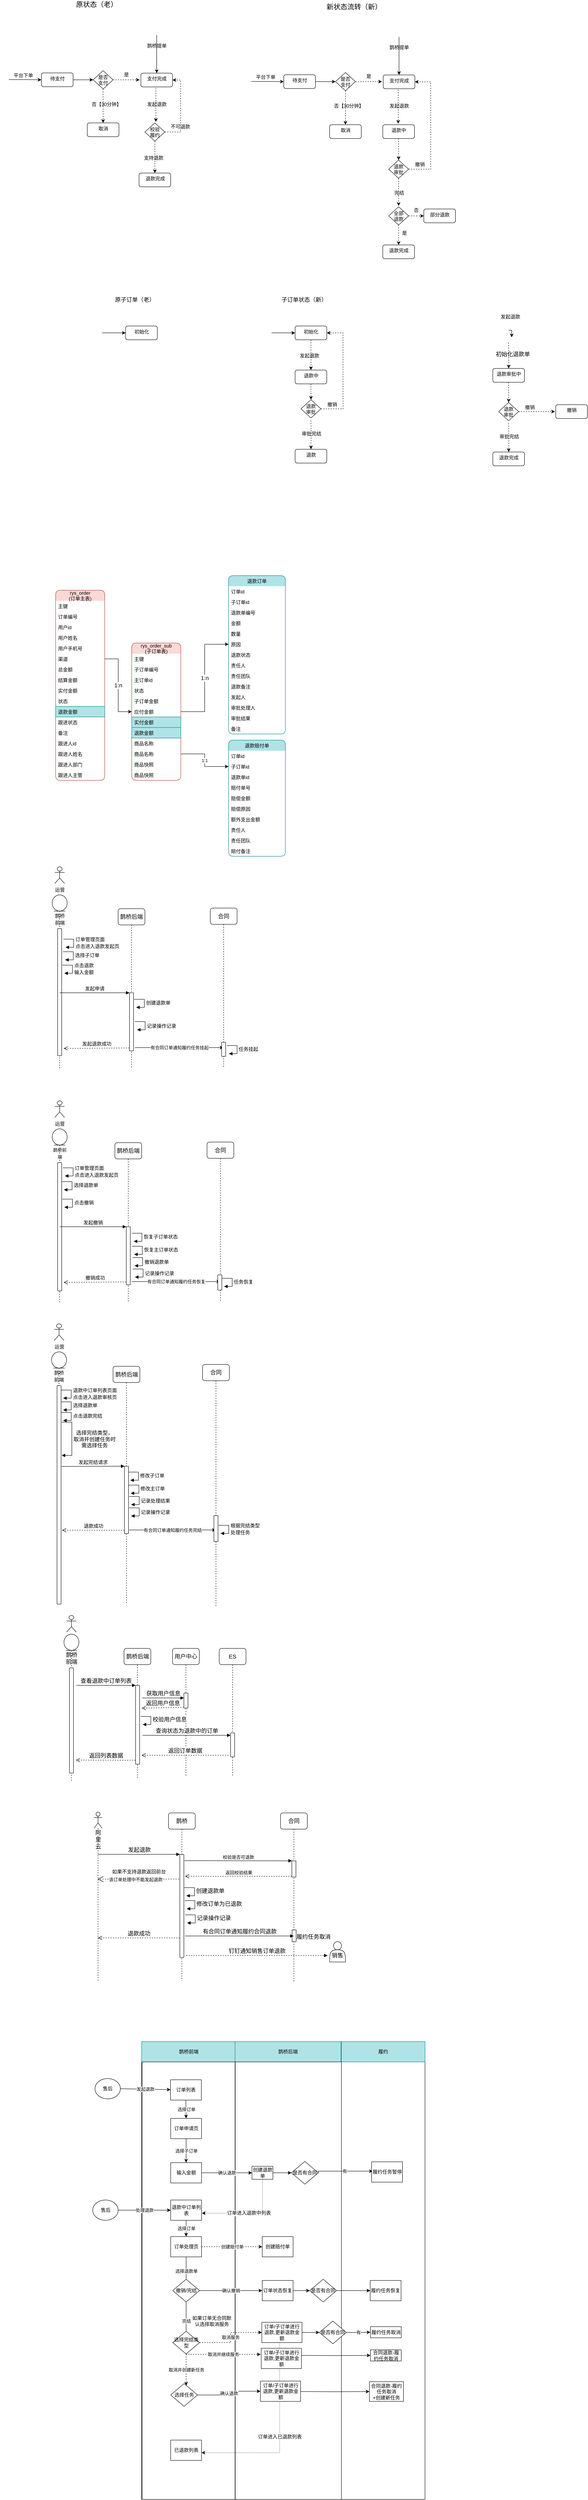 <mxfile version="13.10.2" type="github">
  <diagram id="IIBS6fkNnDVbYmw5l0Qb" name="第 1 页">
    <mxGraphModel dx="2222" dy="-59" grid="0" gridSize="10" guides="1" tooltips="1" connect="1" arrows="1" fold="1" page="0" pageScale="1" pageWidth="827" pageHeight="1169" math="0" shadow="0">
      <root>
        <mxCell id="0" />
        <mxCell id="1" parent="0" />
        <mxCell id="n03CPPWkw_kPg7WMgdpi-244" value="&lt;font style=&quot;font-size: 12px&quot;&gt;鹊桥前端&lt;/font&gt;" style="shape=umlLifeline;participant=umlEntity;perimeter=lifelinePerimeter;whiteSpace=wrap;html=1;container=1;collapsible=0;recursiveResize=0;verticalAlign=top;spacingTop=36;outlineConnect=0;rounded=1;shadow=0;glass=0;labelBackgroundColor=none;sketch=0;strokeWidth=1;fontSize=14;" parent="1" vertex="1">
          <mxGeometry x="-385.5" y="3255" width="37" height="429" as="geometry" />
        </mxCell>
        <mxCell id="n03CPPWkw_kPg7WMgdpi-81" value="" style="rounded=0;whiteSpace=wrap;html=1;strokeColor=none;" parent="1" vertex="1">
          <mxGeometry x="208" y="1903" width="109" height="319" as="geometry" />
        </mxCell>
        <mxCell id="n03CPPWkw_kPg7WMgdpi-80" value="" style="rounded=0;whiteSpace=wrap;html=1;strokeColor=none;" parent="1" vertex="1">
          <mxGeometry x="409" y="1292" width="203" height="419" as="geometry" />
        </mxCell>
        <mxCell id="MGZbxWPmJeXFwLFbYCM5-28" style="edgeStyle=orthogonalEdgeStyle;rounded=0;orthogonalLoop=1;jettySize=auto;html=1;entryX=0;entryY=0.5;entryDx=0;entryDy=0;" parent="1" source="MGZbxWPmJeXFwLFbYCM5-7" target="MGZbxWPmJeXFwLFbYCM5-16" edge="1">
          <mxGeometry relative="1" as="geometry" />
        </mxCell>
        <mxCell id="MGZbxWPmJeXFwLFbYCM5-7" value="待支付" style="html=1;align=center;verticalAlign=top;rounded=1;absoluteArcSize=1;arcSize=10;" parent="1" vertex="1">
          <mxGeometry x="185" y="1236" width="78" height="34" as="geometry" />
        </mxCell>
        <mxCell id="n03CPPWkw_kPg7WMgdpi-34" value="" style="edgeStyle=orthogonalEdgeStyle;rounded=0;orthogonalLoop=1;jettySize=auto;html=1;" parent="1" source="MGZbxWPmJeXFwLFbYCM5-10" target="MGZbxWPmJeXFwLFbYCM5-7" edge="1">
          <mxGeometry relative="1" as="geometry" />
        </mxCell>
        <mxCell id="MGZbxWPmJeXFwLFbYCM5-10" value="" style="ellipse;strokeColor=none;" parent="1" vertex="1">
          <mxGeometry x="83" y="1241.5" width="22" height="22" as="geometry" />
        </mxCell>
        <mxCell id="MGZbxWPmJeXFwLFbYCM5-23" value="" style="edgeStyle=orthogonalEdgeStyle;rounded=0;orthogonalLoop=1;jettySize=auto;html=1;dashed=1;" parent="1" source="MGZbxWPmJeXFwLFbYCM5-16" target="MGZbxWPmJeXFwLFbYCM5-22" edge="1">
          <mxGeometry relative="1" as="geometry" />
        </mxCell>
        <mxCell id="MGZbxWPmJeXFwLFbYCM5-32" style="edgeStyle=orthogonalEdgeStyle;rounded=0;orthogonalLoop=1;jettySize=auto;html=1;dashed=1;" parent="1" source="MGZbxWPmJeXFwLFbYCM5-16" edge="1">
          <mxGeometry relative="1" as="geometry">
            <mxPoint x="427" y="1253" as="targetPoint" />
          </mxGeometry>
        </mxCell>
        <mxCell id="MGZbxWPmJeXFwLFbYCM5-16" value="是否&#xa;支付" style="rhombus;" parent="1" vertex="1">
          <mxGeometry x="312.5" y="1230.5" width="49" height="45" as="geometry" />
        </mxCell>
        <mxCell id="MGZbxWPmJeXFwLFbYCM5-19" value="支付完成" style="html=1;align=center;verticalAlign=top;rounded=1;absoluteArcSize=1;arcSize=10;" parent="1" vertex="1">
          <mxGeometry x="430" y="1236.5" width="78" height="34" as="geometry" />
        </mxCell>
        <mxCell id="MGZbxWPmJeXFwLFbYCM5-21" value="是" style="text;html=1;align=center;verticalAlign=middle;resizable=0;points=[];autosize=1;" parent="1" vertex="1">
          <mxGeometry x="382.5" y="1231" width="22" height="18" as="geometry" />
        </mxCell>
        <mxCell id="MGZbxWPmJeXFwLFbYCM5-22" value="取消" style="html=1;align=center;verticalAlign=top;rounded=1;absoluteArcSize=1;arcSize=10;" parent="1" vertex="1">
          <mxGeometry x="298" y="1359" width="78" height="34" as="geometry" />
        </mxCell>
        <mxCell id="n03CPPWkw_kPg7WMgdpi-10" value="" style="edgeStyle=orthogonalEdgeStyle;rounded=0;orthogonalLoop=1;jettySize=auto;html=1;dashed=1;" parent="1" source="MGZbxWPmJeXFwLFbYCM5-34" target="n03CPPWkw_kPg7WMgdpi-8" edge="1">
          <mxGeometry relative="1" as="geometry" />
        </mxCell>
        <mxCell id="MGZbxWPmJeXFwLFbYCM5-34" value="退款中" style="html=1;align=center;verticalAlign=top;rounded=1;absoluteArcSize=1;arcSize=10;" parent="1" vertex="1">
          <mxGeometry x="429" y="1359" width="78" height="34" as="geometry" />
        </mxCell>
        <mxCell id="MGZbxWPmJeXFwLFbYCM5-40" value="否【30分钟】" style="text;html=1;align=center;verticalAlign=middle;resizable=0;points=[];autosize=1;" parent="1" vertex="1">
          <mxGeometry x="303" y="1304" width="83" height="18" as="geometry" />
        </mxCell>
        <mxCell id="MGZbxWPmJeXFwLFbYCM5-63" value="" style="edgeStyle=orthogonalEdgeStyle;rounded=0;orthogonalLoop=1;jettySize=auto;html=1;dashed=1;" parent="1" source="MGZbxWPmJeXFwLFbYCM5-43" target="MGZbxWPmJeXFwLFbYCM5-60" edge="1">
          <mxGeometry relative="1" as="geometry" />
        </mxCell>
        <mxCell id="MGZbxWPmJeXFwLFbYCM5-43" value="初始化" style="html=1;align=center;verticalAlign=top;rounded=1;absoluteArcSize=1;arcSize=10;" parent="1" vertex="1">
          <mxGeometry x="213" y="1854.5" width="78" height="34" as="geometry" />
        </mxCell>
        <mxCell id="MGZbxWPmJeXFwLFbYCM5-44" value="" style="edgeStyle=orthogonalEdgeStyle;rounded=0;orthogonalLoop=1;jettySize=auto;html=1;" parent="1" source="MGZbxWPmJeXFwLFbYCM5-45" target="MGZbxWPmJeXFwLFbYCM5-43" edge="1">
          <mxGeometry relative="1" as="geometry" />
        </mxCell>
        <mxCell id="MGZbxWPmJeXFwLFbYCM5-45" value="" style="ellipse;strokeColor=none;" parent="1" vertex="1">
          <mxGeometry x="134" y="1861.25" width="21" height="20.5" as="geometry" />
        </mxCell>
        <mxCell id="MGZbxWPmJeXFwLFbYCM5-53" value="退款" style="html=1;align=center;verticalAlign=top;rounded=1;absoluteArcSize=1;arcSize=10;" parent="1" vertex="1">
          <mxGeometry x="213" y="2158" width="78" height="34" as="geometry" />
        </mxCell>
        <mxCell id="MGZbxWPmJeXFwLFbYCM5-59" value="发起退款" style="text;html=1;align=center;verticalAlign=middle;resizable=0;points=[];autosize=1;" parent="1" vertex="1">
          <mxGeometry x="219" y="1919" width="58" height="18" as="geometry" />
        </mxCell>
        <mxCell id="n03CPPWkw_kPg7WMgdpi-41" value="" style="edgeStyle=orthogonalEdgeStyle;rounded=0;orthogonalLoop=1;jettySize=auto;html=1;dashed=1;" parent="1" source="MGZbxWPmJeXFwLFbYCM5-60" target="n03CPPWkw_kPg7WMgdpi-39" edge="1">
          <mxGeometry relative="1" as="geometry" />
        </mxCell>
        <mxCell id="MGZbxWPmJeXFwLFbYCM5-60" value="退款中" style="html=1;align=center;verticalAlign=top;rounded=1;absoluteArcSize=1;arcSize=10;" parent="1" vertex="1">
          <mxGeometry x="213" y="1963" width="78" height="34" as="geometry" />
        </mxCell>
        <mxCell id="n03CPPWkw_kPg7WMgdpi-2" value="发起退款" style="text;html=1;align=center;verticalAlign=middle;resizable=0;points=[];autosize=1;" parent="1" vertex="1">
          <mxGeometry x="440" y="1304" width="58" height="18" as="geometry" />
        </mxCell>
        <mxCell id="n03CPPWkw_kPg7WMgdpi-4" value="" style="edgeStyle=orthogonalEdgeStyle;rounded=0;orthogonalLoop=1;jettySize=auto;html=1;dashed=1;" parent="1" edge="1">
          <mxGeometry relative="1" as="geometry">
            <mxPoint x="467" y="1273" as="sourcePoint" />
            <mxPoint x="467" y="1356.5" as="targetPoint" />
          </mxGeometry>
        </mxCell>
        <mxCell id="n03CPPWkw_kPg7WMgdpi-15" style="edgeStyle=orthogonalEdgeStyle;rounded=0;orthogonalLoop=1;jettySize=auto;html=1;entryX=1;entryY=0.5;entryDx=0;entryDy=0;dashed=1;" parent="1" source="n03CPPWkw_kPg7WMgdpi-8" target="MGZbxWPmJeXFwLFbYCM5-19" edge="1">
          <mxGeometry relative="1" as="geometry">
            <Array as="points">
              <mxPoint x="547" y="1469" />
              <mxPoint x="547" y="1254" />
            </Array>
          </mxGeometry>
        </mxCell>
        <mxCell id="n03CPPWkw_kPg7WMgdpi-24" style="edgeStyle=orthogonalEdgeStyle;rounded=0;orthogonalLoop=1;jettySize=auto;html=1;dashed=1;" parent="1" source="n03CPPWkw_kPg7WMgdpi-8" edge="1">
          <mxGeometry relative="1" as="geometry">
            <mxPoint x="468" y="1559" as="targetPoint" />
          </mxGeometry>
        </mxCell>
        <mxCell id="n03CPPWkw_kPg7WMgdpi-8" value="退款&#xa;审批" style="rhombus;" parent="1" vertex="1">
          <mxGeometry x="443.5" y="1446" width="49" height="45" as="geometry" />
        </mxCell>
        <mxCell id="n03CPPWkw_kPg7WMgdpi-11" value="退款完成" style="html=1;align=center;verticalAlign=top;rounded=1;absoluteArcSize=1;arcSize=10;" parent="1" vertex="1">
          <mxGeometry x="429" y="1655" width="78" height="34" as="geometry" />
        </mxCell>
        <mxCell id="n03CPPWkw_kPg7WMgdpi-12" value="完结" style="text;html=1;align=center;verticalAlign=middle;resizable=0;points=[];autosize=1;" parent="1" vertex="1">
          <mxGeometry x="452" y="1518" width="34" height="18" as="geometry" />
        </mxCell>
        <mxCell id="n03CPPWkw_kPg7WMgdpi-18" value="" style="edgeStyle=orthogonalEdgeStyle;rounded=0;orthogonalLoop=1;jettySize=auto;html=1;dashed=1;" parent="1" source="n03CPPWkw_kPg7WMgdpi-17" target="n03CPPWkw_kPg7WMgdpi-11" edge="1">
          <mxGeometry relative="1" as="geometry" />
        </mxCell>
        <mxCell id="n03CPPWkw_kPg7WMgdpi-85" value="" style="edgeStyle=orthogonalEdgeStyle;rounded=0;orthogonalLoop=1;jettySize=auto;html=1;dashed=1;" parent="1" source="n03CPPWkw_kPg7WMgdpi-17" target="n03CPPWkw_kPg7WMgdpi-84" edge="1">
          <mxGeometry relative="1" as="geometry" />
        </mxCell>
        <mxCell id="n03CPPWkw_kPg7WMgdpi-17" value="全部&#xa;退款" style="rhombus;" parent="1" vertex="1">
          <mxGeometry x="443.5" y="1561" width="49" height="45" as="geometry" />
        </mxCell>
        <mxCell id="n03CPPWkw_kPg7WMgdpi-19" value="否" style="text;html=1;align=center;verticalAlign=middle;resizable=0;points=[];autosize=1;" parent="1" vertex="1">
          <mxGeometry x="499.5" y="1561" width="22" height="18" as="geometry" />
        </mxCell>
        <mxCell id="n03CPPWkw_kPg7WMgdpi-22" value="是" style="text;html=1;align=center;verticalAlign=middle;resizable=0;points=[];autosize=1;" parent="1" vertex="1">
          <mxGeometry x="470.5" y="1617" width="22" height="18" as="geometry" />
        </mxCell>
        <mxCell id="n03CPPWkw_kPg7WMgdpi-25" value="撤销" style="text;html=1;align=center;verticalAlign=middle;resizable=0;points=[];autosize=1;" parent="1" vertex="1">
          <mxGeometry x="503" y="1448" width="34" height="18" as="geometry" />
        </mxCell>
        <mxCell id="n03CPPWkw_kPg7WMgdpi-27" value="" style="edgeStyle=orthogonalEdgeStyle;rounded=0;orthogonalLoop=1;jettySize=auto;html=1;" parent="1" source="n03CPPWkw_kPg7WMgdpi-31" target="MGZbxWPmJeXFwLFbYCM5-19" edge="1">
          <mxGeometry relative="1" as="geometry">
            <mxPoint x="469" y="1133.817" as="sourcePoint" />
            <Array as="points">
              <mxPoint x="469" y="1171" />
              <mxPoint x="469" y="1171" />
            </Array>
          </mxGeometry>
        </mxCell>
        <mxCell id="n03CPPWkw_kPg7WMgdpi-31" value="" style="ellipse;strokeColor=none;" parent="1" vertex="1">
          <mxGeometry x="457" y="1121" width="22" height="22" as="geometry" />
        </mxCell>
        <mxCell id="n03CPPWkw_kPg7WMgdpi-35" value="平台下单" style="text;html=1;align=center;verticalAlign=middle;resizable=0;points=[];autosize=1;" parent="1" vertex="1">
          <mxGeometry x="111" y="1233" width="58" height="18" as="geometry" />
        </mxCell>
        <mxCell id="n03CPPWkw_kPg7WMgdpi-37" value="鹊桥提单" style="text;html=1;align=center;verticalAlign=middle;resizable=0;points=[];autosize=1;" parent="1" vertex="1">
          <mxGeometry x="440" y="1160" width="58" height="18" as="geometry" />
        </mxCell>
        <mxCell id="n03CPPWkw_kPg7WMgdpi-38" value="原状态（老）" style="text;html=1;align=center;verticalAlign=middle;resizable=0;points=[];autosize=1;fontSize=17;" parent="1" vertex="1">
          <mxGeometry x="-332" y="1052" width="112" height="24" as="geometry" />
        </mxCell>
        <mxCell id="n03CPPWkw_kPg7WMgdpi-44" value="" style="edgeStyle=orthogonalEdgeStyle;rounded=0;orthogonalLoop=1;jettySize=auto;html=1;dashed=1;" parent="1" target="MGZbxWPmJeXFwLFbYCM5-53" edge="1">
          <mxGeometry relative="1" as="geometry">
            <mxPoint x="252" y="2087" as="sourcePoint" />
          </mxGeometry>
        </mxCell>
        <mxCell id="n03CPPWkw_kPg7WMgdpi-46" style="edgeStyle=orthogonalEdgeStyle;rounded=0;orthogonalLoop=1;jettySize=auto;html=1;dashed=1;entryX=1;entryY=0.5;entryDx=0;entryDy=0;" parent="1" source="n03CPPWkw_kPg7WMgdpi-39" target="MGZbxWPmJeXFwLFbYCM5-43" edge="1">
          <mxGeometry relative="1" as="geometry">
            <mxPoint x="349" y="2058.5" as="targetPoint" />
            <Array as="points">
              <mxPoint x="331" y="2059" />
              <mxPoint x="331" y="1872" />
            </Array>
          </mxGeometry>
        </mxCell>
        <mxCell id="n03CPPWkw_kPg7WMgdpi-39" value="退款&#xa;审批" style="rhombus;" parent="1" vertex="1">
          <mxGeometry x="227.5" y="2036" width="49" height="45" as="geometry" />
        </mxCell>
        <mxCell id="n03CPPWkw_kPg7WMgdpi-40" value="撤销" style="text;html=1;align=center;verticalAlign=middle;resizable=0;points=[];autosize=1;" parent="1" vertex="1">
          <mxGeometry x="286.5" y="2039" width="34" height="18" as="geometry" />
        </mxCell>
        <mxCell id="n03CPPWkw_kPg7WMgdpi-42" value="审批完结" style="text;html=1;align=center;verticalAlign=middle;resizable=0;points=[];autosize=1;" parent="1" vertex="1">
          <mxGeometry x="223.5" y="2111" width="58" height="18" as="geometry" />
        </mxCell>
        <mxCell id="n03CPPWkw_kPg7WMgdpi-47" value="子订单状态（新）" style="text;html=1;align=center;verticalAlign=middle;resizable=0;points=[];autosize=1;fontSize=14;" parent="1" vertex="1">
          <mxGeometry x="173.5" y="1779" width="122" height="21" as="geometry" />
        </mxCell>
        <mxCell id="n03CPPWkw_kPg7WMgdpi-49" style="edgeStyle=orthogonalEdgeStyle;rounded=0;orthogonalLoop=1;jettySize=auto;html=1;entryX=0;entryY=0.5;entryDx=0;entryDy=0;" parent="1" source="n03CPPWkw_kPg7WMgdpi-50" target="n03CPPWkw_kPg7WMgdpi-55" edge="1">
          <mxGeometry relative="1" as="geometry" />
        </mxCell>
        <mxCell id="n03CPPWkw_kPg7WMgdpi-50" value="待支付" style="html=1;align=center;verticalAlign=top;rounded=1;absoluteArcSize=1;arcSize=10;" parent="1" vertex="1">
          <mxGeometry x="-412" y="1231.5" width="78" height="34" as="geometry" />
        </mxCell>
        <mxCell id="n03CPPWkw_kPg7WMgdpi-51" value="" style="edgeStyle=orthogonalEdgeStyle;rounded=0;orthogonalLoop=1;jettySize=auto;html=1;" parent="1" source="n03CPPWkw_kPg7WMgdpi-52" target="n03CPPWkw_kPg7WMgdpi-50" edge="1">
          <mxGeometry relative="1" as="geometry" />
        </mxCell>
        <mxCell id="n03CPPWkw_kPg7WMgdpi-52" value="" style="ellipse;strokeColor=none;" parent="1" vertex="1">
          <mxGeometry x="-514" y="1237" width="22" height="22" as="geometry" />
        </mxCell>
        <mxCell id="n03CPPWkw_kPg7WMgdpi-53" value="" style="edgeStyle=orthogonalEdgeStyle;rounded=0;orthogonalLoop=1;jettySize=auto;html=1;dashed=1;" parent="1" source="n03CPPWkw_kPg7WMgdpi-55" target="n03CPPWkw_kPg7WMgdpi-58" edge="1">
          <mxGeometry relative="1" as="geometry" />
        </mxCell>
        <mxCell id="n03CPPWkw_kPg7WMgdpi-54" style="edgeStyle=orthogonalEdgeStyle;rounded=0;orthogonalLoop=1;jettySize=auto;html=1;dashed=1;" parent="1" source="n03CPPWkw_kPg7WMgdpi-55" edge="1">
          <mxGeometry relative="1" as="geometry">
            <mxPoint x="-170" y="1248.5" as="targetPoint" />
          </mxGeometry>
        </mxCell>
        <mxCell id="n03CPPWkw_kPg7WMgdpi-55" value="是否&#xa;支付" style="rhombus;" parent="1" vertex="1">
          <mxGeometry x="-284.5" y="1226" width="49" height="45" as="geometry" />
        </mxCell>
        <mxCell id="n03CPPWkw_kPg7WMgdpi-56" value="支付完成" style="html=1;align=center;verticalAlign=top;rounded=1;absoluteArcSize=1;arcSize=10;" parent="1" vertex="1">
          <mxGeometry x="-167" y="1232" width="78" height="34" as="geometry" />
        </mxCell>
        <mxCell id="n03CPPWkw_kPg7WMgdpi-57" value="是" style="text;html=1;align=center;verticalAlign=middle;resizable=0;points=[];autosize=1;" parent="1" vertex="1">
          <mxGeometry x="-214.5" y="1226.5" width="22" height="18" as="geometry" />
        </mxCell>
        <mxCell id="n03CPPWkw_kPg7WMgdpi-58" value="取消" style="html=1;align=center;verticalAlign=top;rounded=1;absoluteArcSize=1;arcSize=10;" parent="1" vertex="1">
          <mxGeometry x="-299" y="1354.5" width="78" height="34" as="geometry" />
        </mxCell>
        <mxCell id="n03CPPWkw_kPg7WMgdpi-59" value="退款完成" style="html=1;align=center;verticalAlign=top;rounded=1;absoluteArcSize=1;arcSize=10;" parent="1" vertex="1">
          <mxGeometry x="-171.5" y="1478" width="78" height="34" as="geometry" />
        </mxCell>
        <mxCell id="n03CPPWkw_kPg7WMgdpi-60" value="否【30分钟】" style="text;html=1;align=center;verticalAlign=middle;resizable=0;points=[];autosize=1;" parent="1" vertex="1">
          <mxGeometry x="-294" y="1299.5" width="83" height="18" as="geometry" />
        </mxCell>
        <mxCell id="n03CPPWkw_kPg7WMgdpi-61" value="发起退款" style="text;html=1;align=center;verticalAlign=middle;resizable=0;points=[];autosize=1;" parent="1" vertex="1">
          <mxGeometry x="-157" y="1299.5" width="58" height="18" as="geometry" />
        </mxCell>
        <mxCell id="n03CPPWkw_kPg7WMgdpi-62" value="" style="edgeStyle=orthogonalEdgeStyle;rounded=0;orthogonalLoop=1;jettySize=auto;html=1;dashed=1;" parent="1" edge="1">
          <mxGeometry relative="1" as="geometry">
            <mxPoint x="-130" y="1268.5" as="sourcePoint" />
            <mxPoint x="-130" y="1352" as="targetPoint" />
          </mxGeometry>
        </mxCell>
        <mxCell id="n03CPPWkw_kPg7WMgdpi-63" value="" style="edgeStyle=orthogonalEdgeStyle;rounded=0;orthogonalLoop=1;jettySize=auto;html=1;" parent="1" source="n03CPPWkw_kPg7WMgdpi-64" target="n03CPPWkw_kPg7WMgdpi-56" edge="1">
          <mxGeometry relative="1" as="geometry">
            <mxPoint x="-128" y="1129.317" as="sourcePoint" />
            <Array as="points">
              <mxPoint x="-128" y="1166.5" />
              <mxPoint x="-128" y="1166.5" />
            </Array>
          </mxGeometry>
        </mxCell>
        <mxCell id="n03CPPWkw_kPg7WMgdpi-64" value="" style="ellipse;strokeColor=none;" parent="1" vertex="1">
          <mxGeometry x="-140" y="1116.5" width="22" height="22" as="geometry" />
        </mxCell>
        <mxCell id="n03CPPWkw_kPg7WMgdpi-65" value="平台下单" style="text;html=1;align=center;verticalAlign=middle;resizable=0;points=[];autosize=1;" parent="1" vertex="1">
          <mxGeometry x="-486" y="1228.5" width="58" height="18" as="geometry" />
        </mxCell>
        <mxCell id="n03CPPWkw_kPg7WMgdpi-66" value="鹊桥提单" style="text;html=1;align=center;verticalAlign=middle;resizable=0;points=[];autosize=1;" parent="1" vertex="1">
          <mxGeometry x="-157" y="1155.5" width="58" height="18" as="geometry" />
        </mxCell>
        <mxCell id="n03CPPWkw_kPg7WMgdpi-72" value="" style="edgeStyle=orthogonalEdgeStyle;rounded=0;orthogonalLoop=1;jettySize=auto;html=1;dashed=1;" parent="1" source="n03CPPWkw_kPg7WMgdpi-67" target="n03CPPWkw_kPg7WMgdpi-59" edge="1">
          <mxGeometry relative="1" as="geometry" />
        </mxCell>
        <mxCell id="n03CPPWkw_kPg7WMgdpi-73" style="edgeStyle=orthogonalEdgeStyle;rounded=0;orthogonalLoop=1;jettySize=auto;html=1;entryX=1;entryY=0.5;entryDx=0;entryDy=0;dashed=1;" parent="1" source="n03CPPWkw_kPg7WMgdpi-67" target="n03CPPWkw_kPg7WMgdpi-56" edge="1">
          <mxGeometry relative="1" as="geometry">
            <Array as="points">
              <mxPoint x="-69" y="1377" />
              <mxPoint x="-69" y="1249" />
            </Array>
          </mxGeometry>
        </mxCell>
        <mxCell id="n03CPPWkw_kPg7WMgdpi-67" value="校验&#xa;履约" style="rhombus;" parent="1" vertex="1">
          <mxGeometry x="-157" y="1354.5" width="49" height="45" as="geometry" />
        </mxCell>
        <mxCell id="n03CPPWkw_kPg7WMgdpi-70" value="支持退款" style="text;html=1;align=center;verticalAlign=middle;resizable=0;points=[];autosize=1;" parent="1" vertex="1">
          <mxGeometry x="-165" y="1432" width="58" height="18" as="geometry" />
        </mxCell>
        <mxCell id="n03CPPWkw_kPg7WMgdpi-74" value="不可退款" style="text;html=1;align=center;verticalAlign=middle;resizable=0;points=[];autosize=1;" parent="1" vertex="1">
          <mxGeometry x="-99" y="1354.5" width="58" height="18" as="geometry" />
        </mxCell>
        <mxCell id="n03CPPWkw_kPg7WMgdpi-76" value="初始化" style="html=1;align=center;verticalAlign=top;rounded=1;absoluteArcSize=1;arcSize=10;" parent="1" vertex="1">
          <mxGeometry x="-204.5" y="1854.5" width="78" height="34" as="geometry" />
        </mxCell>
        <mxCell id="n03CPPWkw_kPg7WMgdpi-77" value="" style="edgeStyle=orthogonalEdgeStyle;rounded=0;orthogonalLoop=1;jettySize=auto;html=1;" parent="1" source="n03CPPWkw_kPg7WMgdpi-78" target="n03CPPWkw_kPg7WMgdpi-76" edge="1">
          <mxGeometry relative="1" as="geometry" />
        </mxCell>
        <mxCell id="n03CPPWkw_kPg7WMgdpi-78" value="" style="ellipse;strokeColor=none;" parent="1" vertex="1">
          <mxGeometry x="-283.5" y="1861.25" width="21" height="20.5" as="geometry" />
        </mxCell>
        <mxCell id="n03CPPWkw_kPg7WMgdpi-79" value="原子订单（老）" style="text;html=1;align=center;verticalAlign=middle;resizable=0;points=[];autosize=1;fontSize=14;" parent="1" vertex="1">
          <mxGeometry x="-236" y="1779" width="108" height="21" as="geometry" />
        </mxCell>
        <mxCell id="n03CPPWkw_kPg7WMgdpi-84" value="部分退款" style="html=1;align=center;verticalAlign=top;rounded=1;absoluteArcSize=1;arcSize=10;" parent="1" vertex="1">
          <mxGeometry x="530" y="1566.5" width="78" height="34" as="geometry" />
        </mxCell>
        <mxCell id="n03CPPWkw_kPg7WMgdpi-90" value="退款订单" style="swimlane;fontStyle=0;childLayout=stackLayout;horizontal=1;startSize=26;horizontalStack=0;resizeParent=1;resizeParentMax=0;resizeLast=0;collapsible=1;marginBottom=0;rounded=1;swimlaneLine=0;glass=0;shadow=0;sketch=0;swimlaneFillColor=none;labelBorderColor=none;labelBackgroundColor=none;fillColor=#b0e3e6;strokeColor=#0e8088;" parent="1" vertex="1">
          <mxGeometry x="49" y="2469" width="140" height="390" as="geometry">
            <mxRectangle x="-377" y="2622" width="75" height="26" as="alternateBounds" />
          </mxGeometry>
        </mxCell>
        <mxCell id="n03CPPWkw_kPg7WMgdpi-91" value="订单id" style="text;strokeColor=none;fillColor=none;align=left;verticalAlign=top;spacingLeft=4;spacingRight=4;overflow=hidden;rotatable=0;points=[[0,0.5],[1,0.5]];portConstraint=eastwest;" parent="n03CPPWkw_kPg7WMgdpi-90" vertex="1">
          <mxGeometry y="26" width="140" height="26" as="geometry" />
        </mxCell>
        <mxCell id="n03CPPWkw_kPg7WMgdpi-92" value="子订单id" style="text;strokeColor=none;fillColor=none;align=left;verticalAlign=top;spacingLeft=4;spacingRight=4;overflow=hidden;rotatable=0;points=[[0,0.5],[1,0.5]];portConstraint=eastwest;" parent="n03CPPWkw_kPg7WMgdpi-90" vertex="1">
          <mxGeometry y="52" width="140" height="26" as="geometry" />
        </mxCell>
        <mxCell id="n03CPPWkw_kPg7WMgdpi-93" value="退款单编号" style="text;strokeColor=none;fillColor=none;align=left;verticalAlign=top;spacingLeft=4;spacingRight=4;overflow=hidden;rotatable=0;points=[[0,0.5],[1,0.5]];portConstraint=eastwest;" parent="n03CPPWkw_kPg7WMgdpi-90" vertex="1">
          <mxGeometry y="78" width="140" height="26" as="geometry" />
        </mxCell>
        <mxCell id="n03CPPWkw_kPg7WMgdpi-94" value="金额" style="text;strokeColor=none;fillColor=none;align=left;verticalAlign=top;spacingLeft=4;spacingRight=4;overflow=hidden;rotatable=0;points=[[0,0.5],[1,0.5]];portConstraint=eastwest;" parent="n03CPPWkw_kPg7WMgdpi-90" vertex="1">
          <mxGeometry y="104" width="140" height="26" as="geometry" />
        </mxCell>
        <mxCell id="n03CPPWkw_kPg7WMgdpi-95" value="数量" style="text;strokeColor=none;fillColor=none;align=left;verticalAlign=top;spacingLeft=4;spacingRight=4;overflow=hidden;rotatable=0;points=[[0,0.5],[1,0.5]];portConstraint=eastwest;" parent="n03CPPWkw_kPg7WMgdpi-90" vertex="1">
          <mxGeometry y="130" width="140" height="26" as="geometry" />
        </mxCell>
        <mxCell id="n03CPPWkw_kPg7WMgdpi-96" value="原因" style="text;strokeColor=none;fillColor=none;align=left;verticalAlign=top;spacingLeft=4;spacingRight=4;overflow=hidden;rotatable=0;points=[[0,0.5],[1,0.5]];portConstraint=eastwest;" parent="n03CPPWkw_kPg7WMgdpi-90" vertex="1">
          <mxGeometry y="156" width="140" height="26" as="geometry" />
        </mxCell>
        <mxCell id="n03CPPWkw_kPg7WMgdpi-97" value="退款状态" style="text;strokeColor=none;fillColor=none;align=left;verticalAlign=top;spacingLeft=4;spacingRight=4;overflow=hidden;rotatable=0;points=[[0,0.5],[1,0.5]];portConstraint=eastwest;" parent="n03CPPWkw_kPg7WMgdpi-90" vertex="1">
          <mxGeometry y="182" width="140" height="26" as="geometry" />
        </mxCell>
        <mxCell id="n03CPPWkw_kPg7WMgdpi-98" value="责任人" style="text;strokeColor=none;fillColor=none;align=left;verticalAlign=top;spacingLeft=4;spacingRight=4;overflow=hidden;rotatable=0;points=[[0,0.5],[1,0.5]];portConstraint=eastwest;" parent="n03CPPWkw_kPg7WMgdpi-90" vertex="1">
          <mxGeometry y="208" width="140" height="26" as="geometry" />
        </mxCell>
        <mxCell id="n03CPPWkw_kPg7WMgdpi-99" value="责任团队" style="text;strokeColor=none;fillColor=none;align=left;verticalAlign=top;spacingLeft=4;spacingRight=4;overflow=hidden;rotatable=0;points=[[0,0.5],[1,0.5]];portConstraint=eastwest;" parent="n03CPPWkw_kPg7WMgdpi-90" vertex="1">
          <mxGeometry y="234" width="140" height="26" as="geometry" />
        </mxCell>
        <mxCell id="n03CPPWkw_kPg7WMgdpi-100" value="退款备注" style="text;strokeColor=none;fillColor=none;align=left;verticalAlign=top;spacingLeft=4;spacingRight=4;overflow=hidden;rotatable=0;points=[[0,0.5],[1,0.5]];portConstraint=eastwest;" parent="n03CPPWkw_kPg7WMgdpi-90" vertex="1">
          <mxGeometry y="260" width="140" height="26" as="geometry" />
        </mxCell>
        <mxCell id="n03CPPWkw_kPg7WMgdpi-103" value="发起人" style="text;strokeColor=none;fillColor=none;align=left;verticalAlign=top;spacingLeft=4;spacingRight=4;overflow=hidden;rotatable=0;points=[[0,0.5],[1,0.5]];portConstraint=eastwest;" parent="n03CPPWkw_kPg7WMgdpi-90" vertex="1">
          <mxGeometry y="286" width="140" height="26" as="geometry" />
        </mxCell>
        <mxCell id="n03CPPWkw_kPg7WMgdpi-104" value="审批处理人" style="text;strokeColor=none;fillColor=none;align=left;verticalAlign=top;spacingLeft=4;spacingRight=4;overflow=hidden;rotatable=0;points=[[0,0.5],[1,0.5]];portConstraint=eastwest;" parent="n03CPPWkw_kPg7WMgdpi-90" vertex="1">
          <mxGeometry y="312" width="140" height="26" as="geometry" />
        </mxCell>
        <mxCell id="n03CPPWkw_kPg7WMgdpi-105" value="审批结果" style="text;strokeColor=none;fillColor=none;align=left;verticalAlign=top;spacingLeft=4;spacingRight=4;overflow=hidden;rotatable=0;points=[[0,0.5],[1,0.5]];portConstraint=eastwest;" parent="n03CPPWkw_kPg7WMgdpi-90" vertex="1">
          <mxGeometry y="338" width="140" height="26" as="geometry" />
        </mxCell>
        <mxCell id="n03CPPWkw_kPg7WMgdpi-106" value="备注" style="text;strokeColor=none;fillColor=none;align=left;verticalAlign=top;spacingLeft=4;spacingRight=4;overflow=hidden;rotatable=0;points=[[0,0.5],[1,0.5]];portConstraint=eastwest;" parent="n03CPPWkw_kPg7WMgdpi-90" vertex="1">
          <mxGeometry y="364" width="140" height="26" as="geometry" />
        </mxCell>
        <mxCell id="n03CPPWkw_kPg7WMgdpi-107" value="退款赔付单" style="swimlane;fontStyle=0;childLayout=stackLayout;horizontal=1;startSize=26;horizontalStack=0;resizeParent=1;resizeParentMax=0;resizeLast=0;collapsible=1;marginBottom=0;rounded=1;swimlaneLine=0;fillColor=#b0e3e6;strokeColor=#0e8088;" parent="1" vertex="1">
          <mxGeometry x="49" y="2874" width="140" height="286" as="geometry">
            <mxRectangle x="-158" y="2622" width="87" height="26" as="alternateBounds" />
          </mxGeometry>
        </mxCell>
        <mxCell id="n03CPPWkw_kPg7WMgdpi-108" value="订单id" style="text;strokeColor=none;fillColor=none;align=left;verticalAlign=top;spacingLeft=4;spacingRight=4;overflow=hidden;rotatable=0;points=[[0,0.5],[1,0.5]];portConstraint=eastwest;" parent="n03CPPWkw_kPg7WMgdpi-107" vertex="1">
          <mxGeometry y="26" width="140" height="26" as="geometry" />
        </mxCell>
        <mxCell id="n03CPPWkw_kPg7WMgdpi-109" value="子订单id" style="text;strokeColor=none;fillColor=none;align=left;verticalAlign=top;spacingLeft=4;spacingRight=4;overflow=hidden;rotatable=0;points=[[0,0.5],[1,0.5]];portConstraint=eastwest;" parent="n03CPPWkw_kPg7WMgdpi-107" vertex="1">
          <mxGeometry y="52" width="140" height="26" as="geometry" />
        </mxCell>
        <mxCell id="n03CPPWkw_kPg7WMgdpi-110" value="退款单id" style="text;strokeColor=none;fillColor=none;align=left;verticalAlign=top;spacingLeft=4;spacingRight=4;overflow=hidden;rotatable=0;points=[[0,0.5],[1,0.5]];portConstraint=eastwest;" parent="n03CPPWkw_kPg7WMgdpi-107" vertex="1">
          <mxGeometry y="78" width="140" height="26" as="geometry" />
        </mxCell>
        <mxCell id="n03CPPWkw_kPg7WMgdpi-111" value="赔付单号" style="text;strokeColor=none;fillColor=none;align=left;verticalAlign=top;spacingLeft=4;spacingRight=4;overflow=hidden;rotatable=0;points=[[0,0.5],[1,0.5]];portConstraint=eastwest;" parent="n03CPPWkw_kPg7WMgdpi-107" vertex="1">
          <mxGeometry y="104" width="140" height="26" as="geometry" />
        </mxCell>
        <mxCell id="n03CPPWkw_kPg7WMgdpi-112" value="赔偿金额" style="text;strokeColor=none;fillColor=none;align=left;verticalAlign=top;spacingLeft=4;spacingRight=4;overflow=hidden;rotatable=0;points=[[0,0.5],[1,0.5]];portConstraint=eastwest;" parent="n03CPPWkw_kPg7WMgdpi-107" vertex="1">
          <mxGeometry y="130" width="140" height="26" as="geometry" />
        </mxCell>
        <mxCell id="n03CPPWkw_kPg7WMgdpi-113" value="赔偿原因" style="text;strokeColor=none;fillColor=none;align=left;verticalAlign=top;spacingLeft=4;spacingRight=4;overflow=hidden;rotatable=0;points=[[0,0.5],[1,0.5]];portConstraint=eastwest;" parent="n03CPPWkw_kPg7WMgdpi-107" vertex="1">
          <mxGeometry y="156" width="140" height="26" as="geometry" />
        </mxCell>
        <mxCell id="n03CPPWkw_kPg7WMgdpi-114" value="额外支出金额" style="text;strokeColor=none;fillColor=none;align=left;verticalAlign=top;spacingLeft=4;spacingRight=4;overflow=hidden;rotatable=0;points=[[0,0.5],[1,0.5]];portConstraint=eastwest;" parent="n03CPPWkw_kPg7WMgdpi-107" vertex="1">
          <mxGeometry y="182" width="140" height="26" as="geometry" />
        </mxCell>
        <mxCell id="n03CPPWkw_kPg7WMgdpi-115" value="责任人" style="text;strokeColor=none;fillColor=none;align=left;verticalAlign=top;spacingLeft=4;spacingRight=4;overflow=hidden;rotatable=0;points=[[0,0.5],[1,0.5]];portConstraint=eastwest;" parent="n03CPPWkw_kPg7WMgdpi-107" vertex="1">
          <mxGeometry y="208" width="140" height="26" as="geometry" />
        </mxCell>
        <mxCell id="n03CPPWkw_kPg7WMgdpi-116" value="责任团队" style="text;strokeColor=none;fillColor=none;align=left;verticalAlign=top;spacingLeft=4;spacingRight=4;overflow=hidden;rotatable=0;points=[[0,0.5],[1,0.5]];portConstraint=eastwest;" parent="n03CPPWkw_kPg7WMgdpi-107" vertex="1">
          <mxGeometry y="234" width="140" height="26" as="geometry" />
        </mxCell>
        <mxCell id="n03CPPWkw_kPg7WMgdpi-117" value="赔付备注" style="text;strokeColor=none;fillColor=none;align=left;verticalAlign=top;spacingLeft=4;spacingRight=4;overflow=hidden;rotatable=0;points=[[0,0.5],[1,0.5]];portConstraint=eastwest;" parent="n03CPPWkw_kPg7WMgdpi-107" vertex="1">
          <mxGeometry y="260" width="140" height="26" as="geometry" />
        </mxCell>
        <mxCell id="n03CPPWkw_kPg7WMgdpi-122" value="新状态流转（新）" style="text;html=1;align=center;verticalAlign=middle;resizable=0;points=[];autosize=1;fontSize=17;" parent="1" vertex="1">
          <mxGeometry x="284.5" y="1058" width="146" height="24" as="geometry" />
        </mxCell>
        <mxCell id="n03CPPWkw_kPg7WMgdpi-153" value="rys_order&#xa;(订单主表)" style="swimlane;fontStyle=0;childLayout=stackLayout;horizontal=1;startSize=26;horizontalStack=0;resizeParent=1;resizeParentMax=0;resizeLast=0;collapsible=1;marginBottom=0;strokeWidth=1;swimlaneLine=0;rounded=1;fillColor=#fad9d5;strokeColor=#ae4132;" parent="1" vertex="1">
          <mxGeometry x="-377" y="2505" width="121" height="468" as="geometry" />
        </mxCell>
        <mxCell id="n03CPPWkw_kPg7WMgdpi-154" value="主键" style="text;strokeColor=none;fillColor=none;align=left;verticalAlign=top;spacingLeft=4;spacingRight=4;overflow=hidden;rotatable=0;points=[[0,0.5],[1,0.5]];portConstraint=eastwest;" parent="n03CPPWkw_kPg7WMgdpi-153" vertex="1">
          <mxGeometry y="26" width="121" height="26" as="geometry" />
        </mxCell>
        <mxCell id="n03CPPWkw_kPg7WMgdpi-155" value="订单编号" style="text;strokeColor=none;fillColor=none;align=left;verticalAlign=top;spacingLeft=4;spacingRight=4;overflow=hidden;rotatable=0;points=[[0,0.5],[1,0.5]];portConstraint=eastwest;" parent="n03CPPWkw_kPg7WMgdpi-153" vertex="1">
          <mxGeometry y="52" width="121" height="26" as="geometry" />
        </mxCell>
        <mxCell id="n03CPPWkw_kPg7WMgdpi-156" value="用户id" style="text;strokeColor=none;fillColor=none;align=left;verticalAlign=top;spacingLeft=4;spacingRight=4;overflow=hidden;rotatable=0;points=[[0,0.5],[1,0.5]];portConstraint=eastwest;" parent="n03CPPWkw_kPg7WMgdpi-153" vertex="1">
          <mxGeometry y="78" width="121" height="26" as="geometry" />
        </mxCell>
        <mxCell id="n03CPPWkw_kPg7WMgdpi-157" value="用户姓名" style="text;strokeColor=none;fillColor=none;align=left;verticalAlign=top;spacingLeft=4;spacingRight=4;overflow=hidden;rotatable=0;points=[[0,0.5],[1,0.5]];portConstraint=eastwest;" parent="n03CPPWkw_kPg7WMgdpi-153" vertex="1">
          <mxGeometry y="104" width="121" height="26" as="geometry" />
        </mxCell>
        <mxCell id="n03CPPWkw_kPg7WMgdpi-158" value="用户手机号" style="text;strokeColor=none;fillColor=none;align=left;verticalAlign=top;spacingLeft=4;spacingRight=4;overflow=hidden;rotatable=0;points=[[0,0.5],[1,0.5]];portConstraint=eastwest;" parent="n03CPPWkw_kPg7WMgdpi-153" vertex="1">
          <mxGeometry y="130" width="121" height="26" as="geometry" />
        </mxCell>
        <mxCell id="n03CPPWkw_kPg7WMgdpi-162" value="渠道" style="text;strokeColor=none;fillColor=none;align=left;verticalAlign=top;spacingLeft=4;spacingRight=4;overflow=hidden;rotatable=0;points=[[0,0.5],[1,0.5]];portConstraint=eastwest;" parent="n03CPPWkw_kPg7WMgdpi-153" vertex="1">
          <mxGeometry y="156" width="121" height="26" as="geometry" />
        </mxCell>
        <mxCell id="n03CPPWkw_kPg7WMgdpi-163" value="总金额" style="text;strokeColor=none;fillColor=none;align=left;verticalAlign=top;spacingLeft=4;spacingRight=4;overflow=hidden;rotatable=0;points=[[0,0.5],[1,0.5]];portConstraint=eastwest;" parent="n03CPPWkw_kPg7WMgdpi-153" vertex="1">
          <mxGeometry y="182" width="121" height="26" as="geometry" />
        </mxCell>
        <mxCell id="n03CPPWkw_kPg7WMgdpi-164" value="结算金额" style="text;strokeColor=none;fillColor=none;align=left;verticalAlign=top;spacingLeft=4;spacingRight=4;overflow=hidden;rotatable=0;points=[[0,0.5],[1,0.5]];portConstraint=eastwest;" parent="n03CPPWkw_kPg7WMgdpi-153" vertex="1">
          <mxGeometry y="208" width="121" height="26" as="geometry" />
        </mxCell>
        <mxCell id="n03CPPWkw_kPg7WMgdpi-165" value="实付金额" style="text;strokeColor=none;fillColor=none;align=left;verticalAlign=top;spacingLeft=4;spacingRight=4;overflow=hidden;rotatable=0;points=[[0,0.5],[1,0.5]];portConstraint=eastwest;" parent="n03CPPWkw_kPg7WMgdpi-153" vertex="1">
          <mxGeometry y="234" width="121" height="26" as="geometry" />
        </mxCell>
        <mxCell id="n03CPPWkw_kPg7WMgdpi-166" value="状态" style="text;strokeColor=none;fillColor=none;align=left;verticalAlign=top;spacingLeft=4;spacingRight=4;overflow=hidden;rotatable=0;points=[[0,0.5],[1,0.5]];portConstraint=eastwest;" parent="n03CPPWkw_kPg7WMgdpi-153" vertex="1">
          <mxGeometry y="260" width="121" height="26" as="geometry" />
        </mxCell>
        <mxCell id="n03CPPWkw_kPg7WMgdpi-183" value="退款金额" style="text;align=left;verticalAlign=top;spacingLeft=4;spacingRight=4;overflow=hidden;rotatable=0;points=[[0,0.5],[1,0.5]];portConstraint=eastwest;fillColor=#b0e3e6;strokeColor=#0e8088;" parent="n03CPPWkw_kPg7WMgdpi-153" vertex="1">
          <mxGeometry y="286" width="121" height="26" as="geometry" />
        </mxCell>
        <mxCell id="n03CPPWkw_kPg7WMgdpi-167" value="跟进状态" style="text;strokeColor=none;fillColor=none;align=left;verticalAlign=top;spacingLeft=4;spacingRight=4;overflow=hidden;rotatable=0;points=[[0,0.5],[1,0.5]];portConstraint=eastwest;" parent="n03CPPWkw_kPg7WMgdpi-153" vertex="1">
          <mxGeometry y="312" width="121" height="26" as="geometry" />
        </mxCell>
        <mxCell id="n03CPPWkw_kPg7WMgdpi-168" value="备注" style="text;strokeColor=none;fillColor=none;align=left;verticalAlign=top;spacingLeft=4;spacingRight=4;overflow=hidden;rotatable=0;points=[[0,0.5],[1,0.5]];portConstraint=eastwest;" parent="n03CPPWkw_kPg7WMgdpi-153" vertex="1">
          <mxGeometry y="338" width="121" height="26" as="geometry" />
        </mxCell>
        <mxCell id="n03CPPWkw_kPg7WMgdpi-171" value="跟进人id" style="text;strokeColor=none;fillColor=none;align=left;verticalAlign=top;spacingLeft=4;spacingRight=4;overflow=hidden;rotatable=0;points=[[0,0.5],[1,0.5]];portConstraint=eastwest;" parent="n03CPPWkw_kPg7WMgdpi-153" vertex="1">
          <mxGeometry y="364" width="121" height="26" as="geometry" />
        </mxCell>
        <mxCell id="n03CPPWkw_kPg7WMgdpi-172" value="跟进人姓名" style="text;strokeColor=none;fillColor=none;align=left;verticalAlign=top;spacingLeft=4;spacingRight=4;overflow=hidden;rotatable=0;points=[[0,0.5],[1,0.5]];portConstraint=eastwest;" parent="n03CPPWkw_kPg7WMgdpi-153" vertex="1">
          <mxGeometry y="390" width="121" height="26" as="geometry" />
        </mxCell>
        <mxCell id="n03CPPWkw_kPg7WMgdpi-173" value="跟进人部门" style="text;strokeColor=none;fillColor=none;align=left;verticalAlign=top;spacingLeft=4;spacingRight=4;overflow=hidden;rotatable=0;points=[[0,0.5],[1,0.5]];portConstraint=eastwest;" parent="n03CPPWkw_kPg7WMgdpi-153" vertex="1">
          <mxGeometry y="416" width="121" height="26" as="geometry" />
        </mxCell>
        <mxCell id="n03CPPWkw_kPg7WMgdpi-174" value="跟进人主管" style="text;strokeColor=none;fillColor=none;align=left;verticalAlign=top;spacingLeft=4;spacingRight=4;overflow=hidden;rotatable=0;points=[[0,0.5],[1,0.5]];portConstraint=eastwest;" parent="n03CPPWkw_kPg7WMgdpi-153" vertex="1">
          <mxGeometry y="442" width="121" height="26" as="geometry" />
        </mxCell>
        <mxCell id="n03CPPWkw_kPg7WMgdpi-184" value="rys_order_sub&#xa;(子订单表)" style="swimlane;fontStyle=0;childLayout=stackLayout;horizontal=1;startSize=26;horizontalStack=0;resizeParent=1;resizeParentMax=0;resizeLast=0;collapsible=1;marginBottom=0;strokeWidth=1;swimlaneLine=0;rounded=1;fillColor=#fad9d5;strokeColor=#ae4132;" parent="1" vertex="1">
          <mxGeometry x="-189.5" y="2635" width="121" height="338" as="geometry" />
        </mxCell>
        <mxCell id="n03CPPWkw_kPg7WMgdpi-185" value="主键" style="text;strokeColor=none;fillColor=none;align=left;verticalAlign=top;spacingLeft=4;spacingRight=4;overflow=hidden;rotatable=0;points=[[0,0.5],[1,0.5]];portConstraint=eastwest;" parent="n03CPPWkw_kPg7WMgdpi-184" vertex="1">
          <mxGeometry y="26" width="121" height="26" as="geometry" />
        </mxCell>
        <mxCell id="n03CPPWkw_kPg7WMgdpi-186" value="子订单编号" style="text;strokeColor=none;fillColor=none;align=left;verticalAlign=top;spacingLeft=4;spacingRight=4;overflow=hidden;rotatable=0;points=[[0,0.5],[1,0.5]];portConstraint=eastwest;" parent="n03CPPWkw_kPg7WMgdpi-184" vertex="1">
          <mxGeometry y="52" width="121" height="26" as="geometry" />
        </mxCell>
        <mxCell id="n03CPPWkw_kPg7WMgdpi-187" value="主订单id" style="text;strokeColor=none;fillColor=none;align=left;verticalAlign=top;spacingLeft=4;spacingRight=4;overflow=hidden;rotatable=0;points=[[0,0.5],[1,0.5]];portConstraint=eastwest;" parent="n03CPPWkw_kPg7WMgdpi-184" vertex="1">
          <mxGeometry y="78" width="121" height="26" as="geometry" />
        </mxCell>
        <mxCell id="n03CPPWkw_kPg7WMgdpi-188" value="状态" style="text;strokeColor=none;fillColor=none;align=left;verticalAlign=top;spacingLeft=4;spacingRight=4;overflow=hidden;rotatable=0;points=[[0,0.5],[1,0.5]];portConstraint=eastwest;" parent="n03CPPWkw_kPg7WMgdpi-184" vertex="1">
          <mxGeometry y="104" width="121" height="26" as="geometry" />
        </mxCell>
        <mxCell id="n03CPPWkw_kPg7WMgdpi-189" value="子订单金额" style="text;strokeColor=none;fillColor=none;align=left;verticalAlign=top;spacingLeft=4;spacingRight=4;overflow=hidden;rotatable=0;points=[[0,0.5],[1,0.5]];portConstraint=eastwest;" parent="n03CPPWkw_kPg7WMgdpi-184" vertex="1">
          <mxGeometry y="130" width="121" height="26" as="geometry" />
        </mxCell>
        <mxCell id="n03CPPWkw_kPg7WMgdpi-204" value="应付金额" style="text;strokeColor=none;fillColor=none;align=left;verticalAlign=top;spacingLeft=4;spacingRight=4;overflow=hidden;rotatable=0;points=[[0,0.5],[1,0.5]];portConstraint=eastwest;" parent="n03CPPWkw_kPg7WMgdpi-184" vertex="1">
          <mxGeometry y="156" width="121" height="26" as="geometry" />
        </mxCell>
        <mxCell id="n03CPPWkw_kPg7WMgdpi-190" value="实付金额" style="text;align=left;verticalAlign=top;spacingLeft=4;spacingRight=4;overflow=hidden;rotatable=0;points=[[0,0.5],[1,0.5]];portConstraint=eastwest;fillColor=#b0e3e6;strokeColor=#0e8088;" parent="n03CPPWkw_kPg7WMgdpi-184" vertex="1">
          <mxGeometry y="182" width="121" height="26" as="geometry" />
        </mxCell>
        <mxCell id="n03CPPWkw_kPg7WMgdpi-202" value="退款金额" style="text;align=left;verticalAlign=top;spacingLeft=4;spacingRight=4;overflow=hidden;rotatable=0;points=[[0,0.5],[1,0.5]];portConstraint=eastwest;fillColor=#b0e3e6;strokeColor=#0e8088;" parent="n03CPPWkw_kPg7WMgdpi-184" vertex="1">
          <mxGeometry y="208" width="121" height="26" as="geometry" />
        </mxCell>
        <mxCell id="n03CPPWkw_kPg7WMgdpi-197" value="商品名称" style="text;strokeColor=none;fillColor=none;align=left;verticalAlign=top;spacingLeft=4;spacingRight=4;overflow=hidden;rotatable=0;points=[[0,0.5],[1,0.5]];portConstraint=eastwest;" parent="n03CPPWkw_kPg7WMgdpi-184" vertex="1">
          <mxGeometry y="234" width="121" height="26" as="geometry" />
        </mxCell>
        <mxCell id="n03CPPWkw_kPg7WMgdpi-198" value="商品名称" style="text;strokeColor=none;fillColor=none;align=left;verticalAlign=top;spacingLeft=4;spacingRight=4;overflow=hidden;rotatable=0;points=[[0,0.5],[1,0.5]];portConstraint=eastwest;" parent="n03CPPWkw_kPg7WMgdpi-184" vertex="1">
          <mxGeometry y="260" width="121" height="26" as="geometry" />
        </mxCell>
        <mxCell id="n03CPPWkw_kPg7WMgdpi-199" value="商品快照" style="text;strokeColor=none;fillColor=none;align=left;verticalAlign=top;spacingLeft=4;spacingRight=4;overflow=hidden;rotatable=0;points=[[0,0.5],[1,0.5]];portConstraint=eastwest;" parent="n03CPPWkw_kPg7WMgdpi-184" vertex="1">
          <mxGeometry y="286" width="121" height="26" as="geometry" />
        </mxCell>
        <mxCell id="n03CPPWkw_kPg7WMgdpi-200" value="商品快照" style="text;strokeColor=none;fillColor=none;align=left;verticalAlign=top;spacingLeft=4;spacingRight=4;overflow=hidden;rotatable=0;points=[[0,0.5],[1,0.5]];portConstraint=eastwest;" parent="n03CPPWkw_kPg7WMgdpi-184" vertex="1">
          <mxGeometry y="312" width="121" height="26" as="geometry" />
        </mxCell>
        <mxCell id="n03CPPWkw_kPg7WMgdpi-205" value="1:n" style="edgeStyle=orthogonalEdgeStyle;rounded=0;orthogonalLoop=1;jettySize=auto;html=1;entryX=0;entryY=0.5;entryDx=0;entryDy=0;fontSize=14;" parent="1" source="n03CPPWkw_kPg7WMgdpi-162" target="n03CPPWkw_kPg7WMgdpi-204" edge="1">
          <mxGeometry relative="1" as="geometry" />
        </mxCell>
        <mxCell id="n03CPPWkw_kPg7WMgdpi-206" value="1:n" style="edgeStyle=orthogonalEdgeStyle;rounded=0;orthogonalLoop=1;jettySize=auto;html=1;entryX=0;entryY=0.5;entryDx=0;entryDy=0;fontSize=14;" parent="1" source="n03CPPWkw_kPg7WMgdpi-204" target="n03CPPWkw_kPg7WMgdpi-96" edge="1">
          <mxGeometry relative="1" as="geometry" />
        </mxCell>
        <mxCell id="n03CPPWkw_kPg7WMgdpi-217" value="" style="html=1;points=[];perimeter=orthogonalPerimeter;rounded=1;shadow=0;glass=0;labelBackgroundColor=none;sketch=0;strokeWidth=1;fontSize=14;" parent="1" vertex="1">
          <mxGeometry x="-372" y="3338" width="10" height="313" as="geometry" />
        </mxCell>
        <mxCell id="n03CPPWkw_kPg7WMgdpi-218" value="&lt;font style=&quot;font-size: 12px&quot;&gt;运营&lt;/font&gt;" style="shape=umlActor;verticalLabelPosition=bottom;verticalAlign=top;html=1;rounded=1;shadow=0;glass=0;labelBackgroundColor=none;sketch=0;strokeWidth=1;fontSize=14;" parent="1" vertex="1">
          <mxGeometry x="-379" y="3186" width="24" height="41" as="geometry" />
        </mxCell>
        <mxCell id="n03CPPWkw_kPg7WMgdpi-220" value="鹊桥后端" style="shape=umlLifeline;perimeter=lifelinePerimeter;whiteSpace=wrap;html=1;container=1;collapsible=0;recursiveResize=0;outlineConnect=0;rounded=1;shadow=0;glass=0;labelBackgroundColor=none;sketch=0;strokeWidth=1;fontSize=14;" parent="1" vertex="1">
          <mxGeometry x="-223" y="3289" width="66" height="391" as="geometry" />
        </mxCell>
        <mxCell id="n03CPPWkw_kPg7WMgdpi-231" value="" style="html=1;points=[];perimeter=orthogonalPerimeter;rounded=1;shadow=0;glass=0;labelBackgroundColor=none;sketch=0;strokeWidth=1;fontSize=14;arcSize=5;" parent="n03CPPWkw_kPg7WMgdpi-220" vertex="1">
          <mxGeometry x="28" y="207" width="10" height="143" as="geometry" />
        </mxCell>
        <mxCell id="n03CPPWkw_kPg7WMgdpi-251" value="" style="endArrow=classic;html=1;fontSize=14;" parent="n03CPPWkw_kPg7WMgdpi-220" target="n03CPPWkw_kPg7WMgdpi-221" edge="1">
          <mxGeometry relative="1" as="geometry">
            <mxPoint x="41.5" y="342" as="sourcePoint" />
            <mxPoint x="141.5" y="342" as="targetPoint" />
          </mxGeometry>
        </mxCell>
        <mxCell id="n03CPPWkw_kPg7WMgdpi-252" value="有合同订单通知履约任务挂起" style="edgeLabel;resizable=0;html=1;align=center;verticalAlign=middle;" parent="n03CPPWkw_kPg7WMgdpi-251" connectable="0" vertex="1">
          <mxGeometry relative="1" as="geometry" />
        </mxCell>
        <mxCell id="n03CPPWkw_kPg7WMgdpi-221" value="合同" style="shape=umlLifeline;perimeter=lifelinePerimeter;whiteSpace=wrap;html=1;container=1;collapsible=0;recursiveResize=0;outlineConnect=0;rounded=1;shadow=0;glass=0;labelBackgroundColor=none;sketch=0;strokeWidth=1;fontSize=14;" parent="1" vertex="1">
          <mxGeometry x="4" y="3287.5" width="66" height="394" as="geometry" />
        </mxCell>
        <mxCell id="n03CPPWkw_kPg7WMgdpi-253" value="" style="html=1;points=[];perimeter=orthogonalPerimeter;rounded=1;shadow=0;glass=0;labelBackgroundColor=none;sketch=0;strokeWidth=1;fontSize=14;arcSize=5;" parent="n03CPPWkw_kPg7WMgdpi-221" vertex="1">
          <mxGeometry x="28" y="330.5" width="10" height="34.5" as="geometry" />
        </mxCell>
        <mxCell id="n03CPPWkw_kPg7WMgdpi-232" value="&lt;font style=&quot;font-size: 12px&quot;&gt;发起申请&lt;/font&gt;" style="html=1;verticalAlign=bottom;endArrow=block;entryX=0;entryY=0;fontSize=14;" parent="1" source="n03CPPWkw_kPg7WMgdpi-244" target="n03CPPWkw_kPg7WMgdpi-231" edge="1">
          <mxGeometry relative="1" as="geometry">
            <mxPoint x="-281" y="3489" as="sourcePoint" />
          </mxGeometry>
        </mxCell>
        <mxCell id="n03CPPWkw_kPg7WMgdpi-248" value="&lt;font style=&quot;font-size: 12px&quot;&gt;创建退款单&lt;/font&gt;" style="edgeStyle=orthogonalEdgeStyle;html=1;align=left;spacingLeft=2;endArrow=block;rounded=0;entryX=1;entryY=0;fontSize=14;" parent="1" edge="1">
          <mxGeometry relative="1" as="geometry">
            <mxPoint x="-183.5" y="3512" as="sourcePoint" />
            <Array as="points">
              <mxPoint x="-158.5" y="3512" />
            </Array>
            <mxPoint x="-178.5" y="3532" as="targetPoint" />
          </mxGeometry>
        </mxCell>
        <mxCell id="n03CPPWkw_kPg7WMgdpi-250" value="&lt;font style=&quot;font-size: 12px&quot;&gt;记录操作记录&lt;/font&gt;" style="edgeStyle=orthogonalEdgeStyle;html=1;align=left;spacingLeft=2;endArrow=block;rounded=0;entryX=1;entryY=0;fontSize=14;" parent="1" edge="1">
          <mxGeometry x="0.077" relative="1" as="geometry">
            <mxPoint x="-181.5" y="3567" as="sourcePoint" />
            <Array as="points">
              <mxPoint x="-156.5" y="3567" />
            </Array>
            <mxPoint x="-176.5" y="3587" as="targetPoint" />
            <mxPoint as="offset" />
          </mxGeometry>
        </mxCell>
        <mxCell id="n03CPPWkw_kPg7WMgdpi-233" value="&lt;font style=&quot;font-size: 12px&quot;&gt;发起退款成功&lt;/font&gt;" style="html=1;verticalAlign=bottom;endArrow=open;dashed=1;endSize=8;exitX=0;exitY=0.95;fontSize=14;" parent="1" source="n03CPPWkw_kPg7WMgdpi-231" edge="1">
          <mxGeometry relative="1" as="geometry">
            <mxPoint x="-357" y="3633" as="targetPoint" />
          </mxGeometry>
        </mxCell>
        <mxCell id="n03CPPWkw_kPg7WMgdpi-254" value="&lt;font style=&quot;font-size: 12px&quot;&gt;订单管理页面&lt;br&gt;点击进入退款发起页&lt;/font&gt;" style="edgeStyle=orthogonalEdgeStyle;html=1;align=left;spacingLeft=2;endArrow=block;rounded=0;entryX=1;entryY=0;fontSize=14;" parent="1" edge="1">
          <mxGeometry x="0.015" relative="1" as="geometry">
            <mxPoint x="-357.5" y="3364" as="sourcePoint" />
            <Array as="points">
              <mxPoint x="-332.5" y="3364" />
            </Array>
            <mxPoint x="-352.5" y="3384" as="targetPoint" />
            <mxPoint as="offset" />
          </mxGeometry>
        </mxCell>
        <mxCell id="n03CPPWkw_kPg7WMgdpi-255" value="&lt;font style=&quot;font-size: 12px&quot;&gt;&lt;span style=&quot;text-align: center&quot;&gt;点击退款&lt;/span&gt;&lt;br style=&quot;text-align: center&quot;&gt;&lt;span style=&quot;text-align: center&quot;&gt;输入金额&lt;/span&gt;&lt;/font&gt;" style="edgeStyle=orthogonalEdgeStyle;html=1;align=left;spacingLeft=2;endArrow=block;rounded=0;entryX=1;entryY=0;fontSize=14;" parent="1" edge="1">
          <mxGeometry x="0.015" relative="1" as="geometry">
            <mxPoint x="-360.5" y="3428" as="sourcePoint" />
            <Array as="points">
              <mxPoint x="-335.5" y="3428" />
            </Array>
            <mxPoint x="-355.5" y="3448" as="targetPoint" />
            <mxPoint as="offset" />
          </mxGeometry>
        </mxCell>
        <mxCell id="n03CPPWkw_kPg7WMgdpi-256" value="&lt;font style=&quot;font-size: 11px&quot;&gt;鹊桥前端&lt;/font&gt;" style="shape=umlLifeline;participant=umlEntity;perimeter=lifelinePerimeter;whiteSpace=wrap;html=1;container=1;collapsible=0;recursiveResize=0;verticalAlign=top;spacingTop=36;outlineConnect=0;rounded=1;shadow=0;glass=0;labelBackgroundColor=none;sketch=0;strokeWidth=1;fontSize=14;" parent="1" vertex="1">
          <mxGeometry x="-385.5" y="3831" width="37" height="429" as="geometry" />
        </mxCell>
        <mxCell id="n03CPPWkw_kPg7WMgdpi-257" value="" style="html=1;points=[];perimeter=orthogonalPerimeter;rounded=1;shadow=0;glass=0;labelBackgroundColor=none;sketch=0;strokeWidth=1;fontSize=14;" parent="1" vertex="1">
          <mxGeometry x="-372" y="3914" width="10" height="316" as="geometry" />
        </mxCell>
        <mxCell id="n03CPPWkw_kPg7WMgdpi-258" value="&lt;font style=&quot;font-size: 12px&quot;&gt;运营&lt;/font&gt;" style="shape=umlActor;verticalLabelPosition=bottom;verticalAlign=top;html=1;rounded=1;shadow=0;glass=0;labelBackgroundColor=none;sketch=0;strokeWidth=1;fontSize=14;" parent="1" vertex="1">
          <mxGeometry x="-379" y="3762" width="24" height="41" as="geometry" />
        </mxCell>
        <mxCell id="n03CPPWkw_kPg7WMgdpi-259" value="鹊桥后端" style="shape=umlLifeline;perimeter=lifelinePerimeter;whiteSpace=wrap;html=1;container=1;collapsible=0;recursiveResize=0;outlineConnect=0;rounded=1;shadow=0;glass=0;labelBackgroundColor=none;sketch=0;strokeWidth=1;fontSize=14;" parent="1" vertex="1">
          <mxGeometry x="-231" y="3865" width="66" height="391" as="geometry" />
        </mxCell>
        <mxCell id="n03CPPWkw_kPg7WMgdpi-260" value="" style="html=1;points=[];perimeter=orthogonalPerimeter;rounded=1;shadow=0;glass=0;labelBackgroundColor=none;sketch=0;strokeWidth=1;fontSize=14;arcSize=5;" parent="n03CPPWkw_kPg7WMgdpi-259" vertex="1">
          <mxGeometry x="28" y="207" width="10" height="143" as="geometry" />
        </mxCell>
        <mxCell id="n03CPPWkw_kPg7WMgdpi-261" value="" style="endArrow=classic;html=1;fontSize=14;" parent="n03CPPWkw_kPg7WMgdpi-259" target="n03CPPWkw_kPg7WMgdpi-263" edge="1">
          <mxGeometry relative="1" as="geometry">
            <mxPoint x="41.5" y="342" as="sourcePoint" />
            <mxPoint x="141.5" y="342" as="targetPoint" />
          </mxGeometry>
        </mxCell>
        <mxCell id="n03CPPWkw_kPg7WMgdpi-262" value="有合同订单通知履约任务恢复" style="edgeLabel;resizable=0;html=1;align=center;verticalAlign=middle;" parent="n03CPPWkw_kPg7WMgdpi-261" connectable="0" vertex="1">
          <mxGeometry relative="1" as="geometry" />
        </mxCell>
        <mxCell id="n03CPPWkw_kPg7WMgdpi-263" value="合同" style="shape=umlLifeline;perimeter=lifelinePerimeter;whiteSpace=wrap;html=1;container=1;collapsible=0;recursiveResize=0;outlineConnect=0;rounded=1;shadow=0;glass=0;labelBackgroundColor=none;sketch=0;strokeWidth=1;fontSize=14;" parent="1" vertex="1">
          <mxGeometry x="-4" y="3863.5" width="66" height="394" as="geometry" />
        </mxCell>
        <mxCell id="n03CPPWkw_kPg7WMgdpi-264" value="" style="html=1;points=[];perimeter=orthogonalPerimeter;rounded=1;shadow=0;glass=0;labelBackgroundColor=none;sketch=0;strokeWidth=1;fontSize=14;arcSize=5;" parent="n03CPPWkw_kPg7WMgdpi-263" vertex="1">
          <mxGeometry x="26.5" y="327" width="10" height="37.5" as="geometry" />
        </mxCell>
        <mxCell id="n03CPPWkw_kPg7WMgdpi-265" value="&lt;font style=&quot;font-size: 12px&quot;&gt;发起撤销&lt;/font&gt;" style="html=1;verticalAlign=bottom;endArrow=block;entryX=0;entryY=0;fontSize=14;" parent="1" source="n03CPPWkw_kPg7WMgdpi-256" target="n03CPPWkw_kPg7WMgdpi-260" edge="1">
          <mxGeometry relative="1" as="geometry">
            <mxPoint x="-281" y="4065" as="sourcePoint" />
          </mxGeometry>
        </mxCell>
        <mxCell id="n03CPPWkw_kPg7WMgdpi-266" value="&lt;font style=&quot;font-size: 12px&quot;&gt;恢复子订单状态&lt;/font&gt;" style="edgeStyle=orthogonalEdgeStyle;html=1;align=left;spacingLeft=2;endArrow=block;rounded=0;entryX=1;entryY=0;fontSize=14;" parent="1" edge="1">
          <mxGeometry relative="1" as="geometry">
            <mxPoint x="-189.5" y="4088" as="sourcePoint" />
            <Array as="points">
              <mxPoint x="-164.5" y="4088" />
            </Array>
            <mxPoint x="-184.5" y="4108" as="targetPoint" />
          </mxGeometry>
        </mxCell>
        <mxCell id="n03CPPWkw_kPg7WMgdpi-267" value="&lt;font style=&quot;font-size: 12px&quot;&gt;恢复主订单状态&lt;/font&gt;" style="edgeStyle=orthogonalEdgeStyle;html=1;align=left;spacingLeft=2;endArrow=block;rounded=0;entryX=1;entryY=0;fontSize=14;" parent="1" edge="1">
          <mxGeometry relative="1" as="geometry">
            <mxPoint x="-188.5" y="4120" as="sourcePoint" />
            <Array as="points">
              <mxPoint x="-163.5" y="4120" />
            </Array>
            <mxPoint x="-183.5" y="4140" as="targetPoint" />
          </mxGeometry>
        </mxCell>
        <mxCell id="n03CPPWkw_kPg7WMgdpi-268" value="&lt;font style=&quot;font-size: 12px&quot;&gt;撤销退款单&lt;/font&gt;" style="edgeStyle=orthogonalEdgeStyle;html=1;align=left;spacingLeft=2;endArrow=block;rounded=0;entryX=1;entryY=0;fontSize=14;" parent="1" edge="1">
          <mxGeometry x="0.077" relative="1" as="geometry">
            <mxPoint x="-187.5" y="4148" as="sourcePoint" />
            <Array as="points">
              <mxPoint x="-162.5" y="4148" />
            </Array>
            <mxPoint x="-182.5" y="4168" as="targetPoint" />
            <mxPoint as="offset" />
          </mxGeometry>
        </mxCell>
        <mxCell id="n03CPPWkw_kPg7WMgdpi-269" value="&lt;font style=&quot;font-size: 12px&quot;&gt;撤销成功&lt;/font&gt;" style="html=1;verticalAlign=bottom;endArrow=open;dashed=1;endSize=8;exitX=0;exitY=0.95;fontSize=14;" parent="1" source="n03CPPWkw_kPg7WMgdpi-260" edge="1">
          <mxGeometry relative="1" as="geometry">
            <mxPoint x="-357" y="4209" as="targetPoint" />
          </mxGeometry>
        </mxCell>
        <mxCell id="n03CPPWkw_kPg7WMgdpi-270" value="&lt;font style=&quot;font-size: 12px&quot;&gt;选择退款单&lt;/font&gt;" style="edgeStyle=orthogonalEdgeStyle;html=1;align=left;spacingLeft=2;endArrow=block;rounded=0;entryX=1;entryY=0;fontSize=14;" parent="1" edge="1">
          <mxGeometry x="0.015" relative="1" as="geometry">
            <mxPoint x="-361.5" y="3961" as="sourcePoint" />
            <Array as="points">
              <mxPoint x="-336.5" y="3961" />
            </Array>
            <mxPoint x="-356.5" y="3981" as="targetPoint" />
            <mxPoint as="offset" />
          </mxGeometry>
        </mxCell>
        <mxCell id="n03CPPWkw_kPg7WMgdpi-271" value="&lt;span style=&quot;text-align: center&quot;&gt;&lt;font style=&quot;font-size: 12px&quot;&gt;点击撤销&lt;/font&gt;&lt;/span&gt;" style="edgeStyle=orthogonalEdgeStyle;html=1;align=left;spacingLeft=2;endArrow=block;rounded=0;entryX=1;entryY=0;fontSize=14;" parent="1" edge="1">
          <mxGeometry x="0.015" relative="1" as="geometry">
            <mxPoint x="-360.5" y="4004" as="sourcePoint" />
            <Array as="points">
              <mxPoint x="-335.5" y="4004" />
            </Array>
            <mxPoint x="-355.5" y="4024" as="targetPoint" />
            <mxPoint as="offset" />
          </mxGeometry>
        </mxCell>
        <mxCell id="n03CPPWkw_kPg7WMgdpi-272" value="&lt;font style=&quot;font-size: 12px&quot;&gt;记录操作记录&lt;/font&gt;" style="edgeStyle=orthogonalEdgeStyle;html=1;align=left;spacingLeft=2;endArrow=block;rounded=0;entryX=1;entryY=0;fontSize=14;" parent="1" edge="1">
          <mxGeometry x="0.077" relative="1" as="geometry">
            <mxPoint x="-186.5" y="4176" as="sourcePoint" />
            <Array as="points">
              <mxPoint x="-161.5" y="4176" />
            </Array>
            <mxPoint x="-181.5" y="4196" as="targetPoint" />
            <mxPoint as="offset" />
          </mxGeometry>
        </mxCell>
        <mxCell id="n03CPPWkw_kPg7WMgdpi-274" value="" style="edgeStyle=orthogonalEdgeStyle;rounded=0;orthogonalLoop=1;jettySize=auto;html=1;dashed=1;" parent="1" target="n03CPPWkw_kPg7WMgdpi-281" edge="1">
          <mxGeometry relative="1" as="geometry">
            <mxPoint x="739" y="1895.25" as="sourcePoint" />
          </mxGeometry>
        </mxCell>
        <mxCell id="n03CPPWkw_kPg7WMgdpi-277" value="" style="ellipse;strokeColor=none;" parent="1" vertex="1">
          <mxGeometry x="728.5" y="1865" width="21" height="20.5" as="geometry" />
        </mxCell>
        <mxCell id="n03CPPWkw_kPg7WMgdpi-278" value="退款完成" style="html=1;align=center;verticalAlign=top;rounded=1;absoluteArcSize=1;arcSize=10;" parent="1" vertex="1">
          <mxGeometry x="700" y="2164.75" width="78" height="34" as="geometry" />
        </mxCell>
        <mxCell id="n03CPPWkw_kPg7WMgdpi-279" value="发起退款" style="text;html=1;align=center;verticalAlign=middle;resizable=0;points=[];autosize=1;" parent="1" vertex="1">
          <mxGeometry x="713.5" y="1823" width="58" height="18" as="geometry" />
        </mxCell>
        <mxCell id="n03CPPWkw_kPg7WMgdpi-280" value="" style="edgeStyle=orthogonalEdgeStyle;rounded=0;orthogonalLoop=1;jettySize=auto;html=1;dashed=1;" parent="1" source="n03CPPWkw_kPg7WMgdpi-281" target="n03CPPWkw_kPg7WMgdpi-284" edge="1">
          <mxGeometry relative="1" as="geometry" />
        </mxCell>
        <mxCell id="n03CPPWkw_kPg7WMgdpi-281" value="退款审批中" style="html=1;align=center;verticalAlign=top;rounded=1;absoluteArcSize=1;arcSize=10;" parent="1" vertex="1">
          <mxGeometry x="700" y="1959" width="78" height="34" as="geometry" />
        </mxCell>
        <mxCell id="n03CPPWkw_kPg7WMgdpi-282" value="" style="edgeStyle=orthogonalEdgeStyle;rounded=0;orthogonalLoop=1;jettySize=auto;html=1;dashed=1;" parent="1" target="n03CPPWkw_kPg7WMgdpi-278" edge="1">
          <mxGeometry relative="1" as="geometry">
            <mxPoint x="739" y="2093.75" as="sourcePoint" />
          </mxGeometry>
        </mxCell>
        <mxCell id="n03CPPWkw_kPg7WMgdpi-283" style="edgeStyle=orthogonalEdgeStyle;rounded=0;orthogonalLoop=1;jettySize=auto;html=1;dashed=1;" parent="1" source="n03CPPWkw_kPg7WMgdpi-284" edge="1">
          <mxGeometry relative="1" as="geometry">
            <mxPoint x="853" y="2065" as="targetPoint" />
            <Array as="points">
              <mxPoint x="853" y="2065" />
              <mxPoint x="853" y="2065" />
            </Array>
          </mxGeometry>
        </mxCell>
        <mxCell id="n03CPPWkw_kPg7WMgdpi-284" value="退款&#xa;审批" style="rhombus;" parent="1" vertex="1">
          <mxGeometry x="714.5" y="2042.75" width="49" height="45" as="geometry" />
        </mxCell>
        <mxCell id="n03CPPWkw_kPg7WMgdpi-285" value="撤销" style="text;html=1;align=center;verticalAlign=middle;resizable=0;points=[];autosize=1;" parent="1" vertex="1">
          <mxGeometry x="773.5" y="2045.75" width="34" height="18" as="geometry" />
        </mxCell>
        <mxCell id="n03CPPWkw_kPg7WMgdpi-286" value="审批完结" style="text;html=1;align=center;verticalAlign=middle;resizable=0;points=[];autosize=1;" parent="1" vertex="1">
          <mxGeometry x="710.5" y="2117.75" width="58" height="18" as="geometry" />
        </mxCell>
        <mxCell id="n03CPPWkw_kPg7WMgdpi-287" value="撤销" style="html=1;align=center;verticalAlign=top;rounded=1;absoluteArcSize=1;arcSize=10;" parent="1" vertex="1">
          <mxGeometry x="855" y="2048.25" width="78" height="34" as="geometry" />
        </mxCell>
        <mxCell id="n03CPPWkw_kPg7WMgdpi-289" style="edgeStyle=orthogonalEdgeStyle;rounded=0;orthogonalLoop=1;jettySize=auto;html=1;exitX=0.5;exitY=0;exitDx=0;exitDy=0;entryX=1;entryY=1;entryDx=0;entryDy=0;fontSize=14;" parent="1" source="n03CPPWkw_kPg7WMgdpi-277" target="n03CPPWkw_kPg7WMgdpi-277" edge="1">
          <mxGeometry relative="1" as="geometry" />
        </mxCell>
        <mxCell id="n03CPPWkw_kPg7WMgdpi-290" value="&lt;font style=&quot;font-size: 12px&quot;&gt;鹊桥前端&lt;/font&gt;" style="shape=umlLifeline;participant=umlEntity;perimeter=lifelinePerimeter;whiteSpace=wrap;html=1;container=1;collapsible=0;recursiveResize=0;verticalAlign=top;spacingTop=36;outlineConnect=0;rounded=1;shadow=0;glass=0;labelBackgroundColor=none;sketch=0;strokeWidth=1;fontSize=14;" parent="1" vertex="1">
          <mxGeometry x="-387" y="4380" width="37" height="532" as="geometry" />
        </mxCell>
        <mxCell id="n03CPPWkw_kPg7WMgdpi-291" value="" style="html=1;points=[];perimeter=orthogonalPerimeter;rounded=1;shadow=0;glass=0;labelBackgroundColor=none;sketch=0;strokeWidth=1;fontSize=14;" parent="1" vertex="1">
          <mxGeometry x="-373.5" y="4463" width="10" height="538" as="geometry" />
        </mxCell>
        <mxCell id="n03CPPWkw_kPg7WMgdpi-292" value="&lt;font style=&quot;font-size: 12px&quot;&gt;运营&lt;/font&gt;" style="shape=umlActor;verticalLabelPosition=bottom;verticalAlign=top;html=1;rounded=1;shadow=0;glass=0;labelBackgroundColor=none;sketch=0;strokeWidth=1;fontSize=14;" parent="1" vertex="1">
          <mxGeometry x="-380.5" y="4311" width="24" height="41" as="geometry" />
        </mxCell>
        <mxCell id="n03CPPWkw_kPg7WMgdpi-293" value="鹊桥后端" style="shape=umlLifeline;perimeter=lifelinePerimeter;whiteSpace=wrap;html=1;container=1;collapsible=0;recursiveResize=0;outlineConnect=0;rounded=1;shadow=0;glass=0;labelBackgroundColor=none;sketch=0;strokeWidth=1;fontSize=14;" parent="1" vertex="1">
          <mxGeometry x="-235.5" y="4415.5" width="66" height="585.5" as="geometry" />
        </mxCell>
        <mxCell id="n03CPPWkw_kPg7WMgdpi-294" value="" style="html=1;points=[];perimeter=orthogonalPerimeter;rounded=1;shadow=0;glass=0;labelBackgroundColor=none;sketch=0;strokeWidth=1;fontSize=14;arcSize=5;" parent="n03CPPWkw_kPg7WMgdpi-293" vertex="1">
          <mxGeometry x="28" y="246" width="10" height="166" as="geometry" />
        </mxCell>
        <mxCell id="n03CPPWkw_kPg7WMgdpi-295" value="" style="endArrow=classic;html=1;fontSize=14;" parent="n03CPPWkw_kPg7WMgdpi-293" target="n03CPPWkw_kPg7WMgdpi-297" edge="1">
          <mxGeometry relative="1" as="geometry">
            <mxPoint x="39.5" y="403" as="sourcePoint" />
            <mxPoint x="218" y="403" as="targetPoint" />
          </mxGeometry>
        </mxCell>
        <mxCell id="n03CPPWkw_kPg7WMgdpi-296" value="有合同订单通知履约任务完结" style="edgeLabel;resizable=0;html=1;align=center;verticalAlign=middle;" parent="n03CPPWkw_kPg7WMgdpi-295" connectable="0" vertex="1">
          <mxGeometry relative="1" as="geometry" />
        </mxCell>
        <mxCell id="n03CPPWkw_kPg7WMgdpi-297" value="合同" style="shape=umlLifeline;perimeter=lifelinePerimeter;whiteSpace=wrap;html=1;container=1;collapsible=0;recursiveResize=0;outlineConnect=0;rounded=1;shadow=0;glass=0;labelBackgroundColor=none;sketch=0;strokeWidth=1;fontSize=14;" parent="1" vertex="1">
          <mxGeometry x="-15" y="4411" width="66" height="595" as="geometry" />
        </mxCell>
        <mxCell id="n03CPPWkw_kPg7WMgdpi-298" value="" style="html=1;points=[];perimeter=orthogonalPerimeter;rounded=1;shadow=0;glass=0;labelBackgroundColor=none;sketch=0;strokeWidth=1;fontSize=14;arcSize=5;" parent="n03CPPWkw_kPg7WMgdpi-297" vertex="1">
          <mxGeometry x="28" y="372" width="10" height="64" as="geometry" />
        </mxCell>
        <mxCell id="n03CPPWkw_kPg7WMgdpi-299" value="&lt;font style=&quot;font-size: 12px&quot;&gt;发起完结请求&lt;/font&gt;" style="html=1;verticalAlign=bottom;endArrow=block;entryX=0;entryY=0;fontSize=14;" parent="1" target="n03CPPWkw_kPg7WMgdpi-294" edge="1">
          <mxGeometry relative="1" as="geometry">
            <mxPoint x="-362" y="4662" as="sourcePoint" />
          </mxGeometry>
        </mxCell>
        <mxCell id="n03CPPWkw_kPg7WMgdpi-300" value="&lt;font style=&quot;font-size: 12px&quot;&gt;修改子订单&lt;/font&gt;" style="edgeStyle=orthogonalEdgeStyle;html=1;align=left;spacingLeft=2;endArrow=block;rounded=0;entryX=1;entryY=0;fontSize=14;" parent="1" edge="1">
          <mxGeometry relative="1" as="geometry">
            <mxPoint x="-198" y="4676" as="sourcePoint" />
            <Array as="points">
              <mxPoint x="-173" y="4676" />
            </Array>
            <mxPoint x="-193" y="4696" as="targetPoint" />
          </mxGeometry>
        </mxCell>
        <mxCell id="n03CPPWkw_kPg7WMgdpi-301" value="&lt;font style=&quot;font-size: 12px&quot;&gt;修改主订单&lt;/font&gt;" style="edgeStyle=orthogonalEdgeStyle;html=1;align=left;spacingLeft=2;endArrow=block;rounded=0;entryX=1;entryY=0;fontSize=14;" parent="1" edge="1">
          <mxGeometry relative="1" as="geometry">
            <mxPoint x="-197" y="4708" as="sourcePoint" />
            <Array as="points">
              <mxPoint x="-172" y="4708" />
            </Array>
            <mxPoint x="-192" y="4728" as="targetPoint" />
          </mxGeometry>
        </mxCell>
        <mxCell id="n03CPPWkw_kPg7WMgdpi-302" value="&lt;font style=&quot;font-size: 12px&quot;&gt;记录处理结果&lt;/font&gt;" style="edgeStyle=orthogonalEdgeStyle;html=1;align=left;spacingLeft=2;endArrow=block;rounded=0;entryX=1;entryY=0;fontSize=14;" parent="1" edge="1">
          <mxGeometry x="0.077" relative="1" as="geometry">
            <mxPoint x="-196" y="4736" as="sourcePoint" />
            <Array as="points">
              <mxPoint x="-171" y="4736" />
            </Array>
            <mxPoint x="-191" y="4756" as="targetPoint" />
            <mxPoint as="offset" />
          </mxGeometry>
        </mxCell>
        <mxCell id="n03CPPWkw_kPg7WMgdpi-303" value="&lt;font style=&quot;font-size: 12px&quot;&gt;退款成功&lt;/font&gt;" style="html=1;verticalAlign=bottom;endArrow=open;dashed=1;endSize=8;exitX=0;exitY=0.95;fontSize=14;" parent="1" source="n03CPPWkw_kPg7WMgdpi-294" edge="1">
          <mxGeometry relative="1" as="geometry">
            <mxPoint x="-361" y="4819" as="targetPoint" />
          </mxGeometry>
        </mxCell>
        <mxCell id="n03CPPWkw_kPg7WMgdpi-304" value="&lt;font style=&quot;font-size: 12px&quot;&gt;点击退款完结&lt;/font&gt;" style="edgeStyle=orthogonalEdgeStyle;html=1;align=left;spacingLeft=2;endArrow=block;rounded=0;entryX=1;entryY=0;fontSize=14;" parent="1" edge="1">
          <mxGeometry x="0.015" relative="1" as="geometry">
            <mxPoint x="-363.5" y="4529" as="sourcePoint" />
            <Array as="points">
              <mxPoint x="-338.5" y="4529" />
            </Array>
            <mxPoint x="-358.5" y="4549" as="targetPoint" />
            <mxPoint as="offset" />
          </mxGeometry>
        </mxCell>
        <mxCell id="n03CPPWkw_kPg7WMgdpi-305" value="&lt;div style=&quot;text-align: center ; font-size: 13px&quot;&gt;&lt;font style=&quot;font-size: 13px&quot;&gt;选择完结类型，&lt;/font&gt;&lt;/div&gt;&lt;div style=&quot;text-align: center ; font-size: 13px&quot;&gt;&lt;font style=&quot;font-size: 13px&quot;&gt;取消并创建任务时&lt;/font&gt;&lt;/div&gt;&lt;div style=&quot;text-align: center ; font-size: 13px&quot;&gt;&lt;font style=&quot;font-size: 13px&quot;&gt;需选择任务&lt;/font&gt;&lt;/div&gt;" style="edgeStyle=orthogonalEdgeStyle;html=1;align=left;spacingLeft=2;endArrow=block;rounded=0;fontSize=14;" parent="1" edge="1">
          <mxGeometry x="0.015" relative="1" as="geometry">
            <mxPoint x="-362" y="4553" as="sourcePoint" />
            <Array as="points">
              <mxPoint x="-337" y="4553" />
              <mxPoint x="-337" y="4635" />
            </Array>
            <mxPoint x="-362" y="4635" as="targetPoint" />
            <mxPoint as="offset" />
          </mxGeometry>
        </mxCell>
        <mxCell id="n03CPPWkw_kPg7WMgdpi-306" value="&lt;font style=&quot;font-size: 12px&quot;&gt;记录操作记录&lt;/font&gt;" style="edgeStyle=orthogonalEdgeStyle;html=1;align=left;spacingLeft=2;endArrow=block;rounded=0;entryX=1;entryY=0;fontSize=14;" parent="1" edge="1">
          <mxGeometry x="0.077" relative="1" as="geometry">
            <mxPoint x="-196" y="4764" as="sourcePoint" />
            <Array as="points">
              <mxPoint x="-171" y="4764" />
            </Array>
            <mxPoint x="-191" y="4784" as="targetPoint" />
            <mxPoint as="offset" />
          </mxGeometry>
        </mxCell>
        <mxCell id="n03CPPWkw_kPg7WMgdpi-313" value="&lt;font style=&quot;font-size: 12px&quot;&gt;任务挂起&lt;/font&gt;" style="edgeStyle=orthogonalEdgeStyle;html=1;align=left;spacingLeft=2;endArrow=block;rounded=0;entryX=1;entryY=0;fontSize=14;" parent="1" edge="1">
          <mxGeometry relative="1" as="geometry">
            <mxPoint x="45" y="3626" as="sourcePoint" />
            <Array as="points">
              <mxPoint x="70" y="3626" />
            </Array>
            <mxPoint x="50" y="3646" as="targetPoint" />
          </mxGeometry>
        </mxCell>
        <mxCell id="n03CPPWkw_kPg7WMgdpi-314" value="&lt;font style=&quot;font-size: 12px&quot;&gt;任务恢复&lt;/font&gt;" style="edgeStyle=orthogonalEdgeStyle;html=1;align=left;spacingLeft=2;endArrow=block;rounded=0;entryX=1;entryY=0;fontSize=14;" parent="1" edge="1">
          <mxGeometry relative="1" as="geometry">
            <mxPoint x="33" y="4199" as="sourcePoint" />
            <Array as="points">
              <mxPoint x="58" y="4199" />
            </Array>
            <mxPoint x="38" y="4219" as="targetPoint" />
          </mxGeometry>
        </mxCell>
        <mxCell id="n03CPPWkw_kPg7WMgdpi-315" value="&lt;font style=&quot;font-size: 12px&quot;&gt;根据完结类型&lt;br&gt;处理任务&lt;/font&gt;" style="edgeStyle=orthogonalEdgeStyle;html=1;align=left;spacingLeft=2;endArrow=block;rounded=0;entryX=1;entryY=0;fontSize=14;" parent="1" edge="1">
          <mxGeometry relative="1" as="geometry">
            <mxPoint x="24.5" y="4807" as="sourcePoint" />
            <Array as="points">
              <mxPoint x="49.5" y="4807" />
            </Array>
            <mxPoint x="29.5" y="4827" as="targetPoint" />
          </mxGeometry>
        </mxCell>
        <mxCell id="n03CPPWkw_kPg7WMgdpi-316" value="&lt;font style=&quot;font-size: 12px&quot;&gt;选择退款单&lt;/font&gt;" style="edgeStyle=orthogonalEdgeStyle;html=1;align=left;spacingLeft=2;endArrow=block;rounded=0;entryX=1;entryY=0;fontSize=14;" parent="1" edge="1">
          <mxGeometry x="0.015" relative="1" as="geometry">
            <mxPoint x="-363.5" y="4503" as="sourcePoint" />
            <Array as="points">
              <mxPoint x="-338.5" y="4503" />
            </Array>
            <mxPoint x="-358.5" y="4523" as="targetPoint" />
            <mxPoint as="offset" />
          </mxGeometry>
        </mxCell>
        <mxCell id="n03CPPWkw_kPg7WMgdpi-317" value="鹊桥前端" style="shape=umlLifeline;participant=umlEntity;perimeter=lifelinePerimeter;whiteSpace=wrap;html=1;container=1;collapsible=0;recursiveResize=0;verticalAlign=top;spacingTop=36;outlineConnect=0;rounded=1;shadow=0;glass=0;labelBackgroundColor=none;sketch=0;strokeWidth=1;fontSize=14;" parent="1" vertex="1">
          <mxGeometry x="-356.5" y="5075" width="37" height="361" as="geometry" />
        </mxCell>
        <mxCell id="n03CPPWkw_kPg7WMgdpi-318" value="" style="html=1;points=[];perimeter=orthogonalPerimeter;rounded=1;shadow=0;glass=0;labelBackgroundColor=none;sketch=0;strokeWidth=1;fontSize=14;" parent="1" vertex="1">
          <mxGeometry x="-343" y="5158" width="10" height="259" as="geometry" />
        </mxCell>
        <mxCell id="n03CPPWkw_kPg7WMgdpi-319" value="" style="shape=umlActor;verticalLabelPosition=bottom;verticalAlign=top;html=1;rounded=1;shadow=0;glass=0;labelBackgroundColor=none;sketch=0;strokeWidth=1;fontSize=14;" parent="1" vertex="1">
          <mxGeometry x="-350" y="5029" width="24" height="41" as="geometry" />
        </mxCell>
        <mxCell id="n03CPPWkw_kPg7WMgdpi-320" value="鹊桥后端" style="shape=umlLifeline;perimeter=lifelinePerimeter;whiteSpace=wrap;html=1;container=1;collapsible=0;recursiveResize=0;outlineConnect=0;rounded=1;shadow=0;glass=0;labelBackgroundColor=none;sketch=0;strokeWidth=1;fontSize=14;" parent="1" vertex="1">
          <mxGeometry x="-208.5" y="5110" width="66" height="322" as="geometry" />
        </mxCell>
        <mxCell id="n03CPPWkw_kPg7WMgdpi-321" value="" style="html=1;points=[];perimeter=orthogonalPerimeter;rounded=1;shadow=0;glass=0;labelBackgroundColor=none;sketch=0;strokeWidth=1;fontSize=14;arcSize=5;" parent="n03CPPWkw_kPg7WMgdpi-320" vertex="1">
          <mxGeometry x="28.5" y="91" width="10" height="194" as="geometry" />
        </mxCell>
        <mxCell id="n03CPPWkw_kPg7WMgdpi-324" value="ES" style="shape=umlLifeline;perimeter=lifelinePerimeter;whiteSpace=wrap;html=1;container=1;collapsible=0;recursiveResize=0;outlineConnect=0;rounded=1;shadow=0;glass=0;labelBackgroundColor=none;sketch=0;strokeWidth=1;fontSize=14;" parent="1" vertex="1">
          <mxGeometry x="26" y="5110" width="66" height="315" as="geometry" />
        </mxCell>
        <mxCell id="n03CPPWkw_kPg7WMgdpi-344" value="" style="html=1;points=[];perimeter=orthogonalPerimeter;rounded=1;shadow=0;glass=0;labelBackgroundColor=none;sketch=0;strokeWidth=1;fontSize=14;" parent="n03CPPWkw_kPg7WMgdpi-324" vertex="1">
          <mxGeometry x="28" y="208" width="10" height="59" as="geometry" />
        </mxCell>
        <mxCell id="n03CPPWkw_kPg7WMgdpi-326" value="查看退款中订单列表" style="html=1;verticalAlign=bottom;endArrow=block;entryX=0;entryY=0;fontSize=14;" parent="1" target="n03CPPWkw_kPg7WMgdpi-321" edge="1">
          <mxGeometry relative="1" as="geometry">
            <mxPoint x="-326" y="5201" as="sourcePoint" />
          </mxGeometry>
        </mxCell>
        <mxCell id="n03CPPWkw_kPg7WMgdpi-330" value="返回列表数据" style="html=1;verticalAlign=bottom;endArrow=open;dashed=1;endSize=8;exitX=0;exitY=0.95;fontSize=14;" parent="1" source="n03CPPWkw_kPg7WMgdpi-321" edge="1">
          <mxGeometry relative="1" as="geometry">
            <mxPoint x="-327" y="5385" as="targetPoint" />
          </mxGeometry>
        </mxCell>
        <mxCell id="n03CPPWkw_kPg7WMgdpi-336" value="用户中心" style="shape=umlLifeline;perimeter=lifelinePerimeter;whiteSpace=wrap;html=1;container=1;collapsible=0;recursiveResize=0;outlineConnect=0;rounded=1;shadow=0;glass=0;labelBackgroundColor=none;sketch=0;strokeWidth=1;fontSize=14;" parent="1" vertex="1">
          <mxGeometry x="-89" y="5110" width="66" height="315" as="geometry" />
        </mxCell>
        <mxCell id="n03CPPWkw_kPg7WMgdpi-338" value="" style="html=1;points=[];perimeter=orthogonalPerimeter;rounded=1;shadow=0;glass=0;labelBackgroundColor=none;sketch=0;strokeWidth=1;fontSize=14;" parent="n03CPPWkw_kPg7WMgdpi-336" vertex="1">
          <mxGeometry x="28" y="110" width="10" height="37" as="geometry" />
        </mxCell>
        <mxCell id="n03CPPWkw_kPg7WMgdpi-340" value="返回用户信息" style="html=1;verticalAlign=bottom;endArrow=open;dashed=1;endSize=8;exitX=0;exitY=0.95;fontSize=14;entryX=1.5;entryY=0.289;entryDx=0;entryDy=0;entryPerimeter=0;" parent="1" source="n03CPPWkw_kPg7WMgdpi-338" target="n03CPPWkw_kPg7WMgdpi-321" edge="1">
          <mxGeometry relative="1" as="geometry">
            <mxPoint x="-158" y="5255" as="targetPoint" />
          </mxGeometry>
        </mxCell>
        <mxCell id="n03CPPWkw_kPg7WMgdpi-343" value="校验用户信息" style="edgeStyle=orthogonalEdgeStyle;html=1;align=left;spacingLeft=2;endArrow=block;rounded=0;entryX=1;entryY=0;fontSize=14;" parent="1" edge="1">
          <mxGeometry relative="1" as="geometry">
            <mxPoint x="-167.5" y="5277.5" as="sourcePoint" />
            <Array as="points">
              <mxPoint x="-142.5" y="5277.5" />
            </Array>
            <mxPoint x="-162.5" y="5297.5" as="targetPoint" />
          </mxGeometry>
        </mxCell>
        <mxCell id="n03CPPWkw_kPg7WMgdpi-345" value="查询状态为退款中的订单" style="html=1;verticalAlign=bottom;endArrow=block;entryX=0;entryY=0;fontSize=14;" parent="1" edge="1">
          <mxGeometry relative="1" as="geometry">
            <mxPoint x="-163" y="5324" as="sourcePoint" />
            <mxPoint x="54" y="5324" as="targetPoint" />
          </mxGeometry>
        </mxCell>
        <mxCell id="n03CPPWkw_kPg7WMgdpi-346" value="返回订单数据" style="html=1;verticalAlign=bottom;endArrow=open;dashed=1;endSize=8;fontSize=14;" parent="1" edge="1">
          <mxGeometry relative="1" as="geometry">
            <mxPoint x="-165" y="5373" as="targetPoint" />
            <mxPoint x="49" y="5373" as="sourcePoint" />
            <Array as="points">
              <mxPoint x="-40" y="5373" />
            </Array>
          </mxGeometry>
        </mxCell>
        <mxCell id="n03CPPWkw_kPg7WMgdpi-339" value="获取用户信息" style="html=1;verticalAlign=bottom;endArrow=block;fontSize=14;" parent="1" target="n03CPPWkw_kPg7WMgdpi-338" edge="1">
          <mxGeometry relative="1" as="geometry">
            <mxPoint x="-164" y="5232" as="sourcePoint" />
            <Array as="points">
              <mxPoint x="-121" y="5232" />
            </Array>
          </mxGeometry>
        </mxCell>
        <mxCell id="n03CPPWkw_kPg7WMgdpi-348" value="&lt;font style=&quot;font-size: 12px&quot;&gt;选择子订单&lt;/font&gt;" style="edgeStyle=orthogonalEdgeStyle;html=1;align=left;spacingLeft=2;endArrow=block;rounded=0;entryX=1;entryY=0;fontSize=14;" parent="1" edge="1">
          <mxGeometry x="0.015" relative="1" as="geometry">
            <mxPoint x="-358.5" y="3395" as="sourcePoint" />
            <Array as="points">
              <mxPoint x="-333.5" y="3395" />
            </Array>
            <mxPoint x="-353.5" y="3415" as="targetPoint" />
            <mxPoint as="offset" />
          </mxGeometry>
        </mxCell>
        <mxCell id="n03CPPWkw_kPg7WMgdpi-349" value="&lt;font style=&quot;font-size: 12px&quot;&gt;订单管理页面&lt;br&gt;点击进入退款发起页&lt;/font&gt;" style="edgeStyle=orthogonalEdgeStyle;html=1;align=left;spacingLeft=2;endArrow=block;rounded=0;entryX=1;entryY=0;fontSize=14;" parent="1" edge="1">
          <mxGeometry x="0.015" relative="1" as="geometry">
            <mxPoint x="-359" y="3927" as="sourcePoint" />
            <Array as="points">
              <mxPoint x="-334" y="3927" />
            </Array>
            <mxPoint x="-354" y="3947" as="targetPoint" />
            <mxPoint as="offset" />
          </mxGeometry>
        </mxCell>
        <mxCell id="n03CPPWkw_kPg7WMgdpi-350" value="&lt;font style=&quot;font-size: 12px&quot;&gt;退款中订单列表页面&lt;br&gt;点击进入退款审核页&lt;/font&gt;" style="edgeStyle=orthogonalEdgeStyle;html=1;align=left;spacingLeft=2;endArrow=block;rounded=0;entryX=1;entryY=0;fontSize=14;" parent="1" edge="1">
          <mxGeometry x="0.015" relative="1" as="geometry">
            <mxPoint x="-363.5" y="4474" as="sourcePoint" />
            <Array as="points">
              <mxPoint x="-338.5" y="4474" />
            </Array>
            <mxPoint x="-358.5" y="4494" as="targetPoint" />
            <mxPoint as="offset" />
          </mxGeometry>
        </mxCell>
        <mxCell id="n03CPPWkw_kPg7WMgdpi-351" value="阿里云" style="shape=umlLifeline;participant=umlActor;perimeter=lifelinePerimeter;whiteSpace=wrap;html=1;container=1;collapsible=0;recursiveResize=0;verticalAlign=top;spacingTop=36;outlineConnect=0;rounded=0;shadow=0;glass=0;labelBackgroundColor=none;sketch=0;strokeWidth=1;fontSize=14;" parent="1" vertex="1">
          <mxGeometry x="-282.5" y="5513" width="20" height="415" as="geometry" />
        </mxCell>
        <mxCell id="n03CPPWkw_kPg7WMgdpi-352" value="鹊桥" style="shape=umlLifeline;perimeter=lifelinePerimeter;whiteSpace=wrap;html=1;container=1;collapsible=0;recursiveResize=0;outlineConnect=0;rounded=1;shadow=0;glass=0;labelBackgroundColor=none;sketch=0;strokeWidth=1;fontSize=14;" parent="1" vertex="1">
          <mxGeometry x="-99" y="5515" width="66" height="413" as="geometry" />
        </mxCell>
        <mxCell id="n03CPPWkw_kPg7WMgdpi-358" value="" style="html=1;points=[];perimeter=orthogonalPerimeter;rounded=1;shadow=0;glass=0;labelBackgroundColor=none;sketch=0;strokeWidth=1;fontSize=14;" parent="n03CPPWkw_kPg7WMgdpi-352" vertex="1">
          <mxGeometry x="28" y="102" width="10" height="254" as="geometry" />
        </mxCell>
        <mxCell id="n03CPPWkw_kPg7WMgdpi-356" value="合同" style="shape=umlLifeline;perimeter=lifelinePerimeter;whiteSpace=wrap;html=1;container=1;collapsible=0;recursiveResize=0;outlineConnect=0;rounded=1;shadow=0;glass=0;labelBackgroundColor=none;sketch=0;strokeWidth=1;fontSize=14;" parent="1" vertex="1">
          <mxGeometry x="177" y="5515" width="66" height="415" as="geometry" />
        </mxCell>
        <mxCell id="n03CPPWkw_kPg7WMgdpi-357" value="" style="html=1;points=[];perimeter=orthogonalPerimeter;rounded=1;shadow=0;glass=0;labelBackgroundColor=none;sketch=0;strokeWidth=1;fontSize=14;arcSize=5;" parent="n03CPPWkw_kPg7WMgdpi-356" vertex="1">
          <mxGeometry x="28.5" y="288" width="10" height="29" as="geometry" />
        </mxCell>
        <mxCell id="4VjqMyCedwZCATjxPpTQ-2" value="" style="html=1;points=[];perimeter=orthogonalPerimeter;" parent="n03CPPWkw_kPg7WMgdpi-356" vertex="1">
          <mxGeometry x="28" y="118" width="10" height="40" as="geometry" />
        </mxCell>
        <mxCell id="n03CPPWkw_kPg7WMgdpi-360" value="退款成功" style="html=1;verticalAlign=bottom;endArrow=open;dashed=1;endSize=8;exitX=0;exitY=0.95;fontSize=14;" parent="1" target="n03CPPWkw_kPg7WMgdpi-351" edge="1">
          <mxGeometry relative="1" as="geometry">
            <mxPoint x="-231.5" y="5822.75" as="targetPoint" />
            <mxPoint x="-71" y="5822.75" as="sourcePoint" />
          </mxGeometry>
        </mxCell>
        <mxCell id="n03CPPWkw_kPg7WMgdpi-359" value="发起退款" style="html=1;verticalAlign=bottom;endArrow=block;entryX=0;entryY=0;fontSize=14;" parent="1" source="n03CPPWkw_kPg7WMgdpi-351" target="n03CPPWkw_kPg7WMgdpi-358" edge="1">
          <mxGeometry relative="1" as="geometry">
            <mxPoint x="-141" y="5634" as="sourcePoint" />
          </mxGeometry>
        </mxCell>
        <mxCell id="n03CPPWkw_kPg7WMgdpi-364" value="创建退款单" style="edgeStyle=orthogonalEdgeStyle;html=1;align=left;spacingLeft=2;endArrow=block;rounded=0;entryX=1;entryY=0;fontSize=14;" parent="1" edge="1">
          <mxGeometry relative="1" as="geometry">
            <mxPoint x="-60" y="5699" as="sourcePoint" />
            <Array as="points">
              <mxPoint x="-35" y="5699" />
            </Array>
            <mxPoint x="-55" y="5719" as="targetPoint" />
          </mxGeometry>
        </mxCell>
        <mxCell id="n03CPPWkw_kPg7WMgdpi-365" value="修改订单为已退款" style="edgeStyle=orthogonalEdgeStyle;html=1;align=left;spacingLeft=2;endArrow=block;rounded=0;entryX=1;entryY=0;fontSize=14;" parent="1" edge="1">
          <mxGeometry relative="1" as="geometry">
            <mxPoint x="-59" y="5731" as="sourcePoint" />
            <Array as="points">
              <mxPoint x="-34" y="5731" />
            </Array>
            <mxPoint x="-54" y="5751" as="targetPoint" />
          </mxGeometry>
        </mxCell>
        <mxCell id="n03CPPWkw_kPg7WMgdpi-366" value="记录操作记录" style="edgeStyle=orthogonalEdgeStyle;html=1;align=left;spacingLeft=2;endArrow=block;rounded=0;entryX=1;entryY=0;fontSize=14;" parent="1" edge="1">
          <mxGeometry relative="1" as="geometry">
            <mxPoint x="-58" y="5766" as="sourcePoint" />
            <Array as="points">
              <mxPoint x="-33" y="5766" />
            </Array>
            <mxPoint x="-53" y="5786" as="targetPoint" />
          </mxGeometry>
        </mxCell>
        <mxCell id="n03CPPWkw_kPg7WMgdpi-368" value="有合同订单通知履约合同退款" style="html=1;verticalAlign=bottom;endArrow=block;fontSize=14;" parent="1" target="n03CPPWkw_kPg7WMgdpi-356" edge="1">
          <mxGeometry relative="1" as="geometry">
            <mxPoint x="-58" y="5818.0" as="sourcePoint" />
            <mxPoint x="102.5" y="5818.0" as="targetPoint" />
          </mxGeometry>
        </mxCell>
        <mxCell id="n03CPPWkw_kPg7WMgdpi-369" value="履约任务取消" style="text;html=1;align=center;verticalAlign=middle;resizable=0;points=[];autosize=1;fontSize=14;" parent="1" vertex="1">
          <mxGeometry x="211" y="5809" width="94" height="21" as="geometry" />
        </mxCell>
        <mxCell id="n03CPPWkw_kPg7WMgdpi-373" value="&lt;br&gt;销售" style="shape=actor;whiteSpace=wrap;html=1;rounded=1;shadow=0;glass=0;labelBackgroundColor=none;sketch=0;strokeWidth=1;fontSize=14;" parent="1" vertex="1">
          <mxGeometry x="298" y="5832" width="39" height="50" as="geometry" />
        </mxCell>
        <mxCell id="n03CPPWkw_kPg7WMgdpi-376" value="钉钉通知销售订单退款" style="html=1;verticalAlign=bottom;endArrow=block;fontSize=14;dashed=1;" parent="1" edge="1">
          <mxGeometry relative="1" as="geometry">
            <mxPoint x="-55.5" y="5866.0" as="sourcePoint" />
            <mxPoint x="293" y="5866" as="targetPoint" />
          </mxGeometry>
        </mxCell>
        <mxCell id="n03CPPWkw_kPg7WMgdpi-378" value="&lt;pre&gt;&lt;font style=&quot;font-size: 11px&quot;&gt;该订单处理中不能发起退款&lt;/font&gt;&lt;/pre&gt;" style="endArrow=open;endSize=12;dashed=1;html=1;fontSize=14;exitX=-0.183;exitY=0.271;exitDx=0;exitDy=0;exitPerimeter=0;" parent="1" edge="1">
          <mxGeometry x="0.068" width="160" relative="1" as="geometry">
            <mxPoint x="-72.83" y="5677.834" as="sourcePoint" />
            <mxPoint x="-273.5" y="5678" as="targetPoint" />
            <mxPoint as="offset" />
          </mxGeometry>
        </mxCell>
        <mxCell id="n03CPPWkw_kPg7WMgdpi-379" value="初始化退款单" style="text;html=1;align=center;verticalAlign=middle;resizable=0;points=[];autosize=1;fontSize=14;" parent="1" vertex="1">
          <mxGeometry x="702" y="1913" width="94" height="21" as="geometry" />
        </mxCell>
        <mxCell id="4VjqMyCedwZCATjxPpTQ-3" value="校验是否可退款" style="html=1;verticalAlign=bottom;endArrow=block;entryX=0;entryY=0;exitX=1.15;exitY=0.061;exitDx=0;exitDy=0;exitPerimeter=0;" parent="1" source="n03CPPWkw_kPg7WMgdpi-358" target="4VjqMyCedwZCATjxPpTQ-2" edge="1">
          <mxGeometry relative="1" as="geometry">
            <mxPoint x="-59" y="5636" as="sourcePoint" />
          </mxGeometry>
        </mxCell>
        <mxCell id="4VjqMyCedwZCATjxPpTQ-4" value="返回校验结果" style="html=1;verticalAlign=bottom;endArrow=open;dashed=1;endSize=8;exitX=0;exitY=0.95;" parent="1" source="4VjqMyCedwZCATjxPpTQ-2" edge="1">
          <mxGeometry relative="1" as="geometry">
            <mxPoint x="-58" y="5671" as="targetPoint" />
          </mxGeometry>
        </mxCell>
        <mxCell id="4VjqMyCedwZCATjxPpTQ-5" value="如果不支持退款返回前台" style="text;html=1;align=center;verticalAlign=middle;resizable=0;points=[];autosize=1;" parent="1" vertex="1">
          <mxGeometry x="-243" y="5651" width="142" height="18" as="geometry" />
        </mxCell>
        <mxCell id="4VjqMyCedwZCATjxPpTQ-7" value="" style="rounded=0;whiteSpace=wrap;html=1;" parent="1" vertex="1">
          <mxGeometry x="-165" y="6078" width="698" height="1127" as="geometry" />
        </mxCell>
        <mxCell id="4VjqMyCedwZCATjxPpTQ-9" value="鹊桥前端" style="rounded=0;whiteSpace=wrap;html=1;fillColor=#b0e3e6;strokeColor=#0e8088;" parent="1" vertex="1">
          <mxGeometry x="-165" y="6078" width="232" height="50" as="geometry" />
        </mxCell>
        <mxCell id="4VjqMyCedwZCATjxPpTQ-10" value="履约" style="rounded=0;whiteSpace=wrap;html=1;fillColor=#b0e3e6;strokeColor=#0e8088;" parent="1" vertex="1">
          <mxGeometry x="327" y="6078" width="206" height="50" as="geometry" />
        </mxCell>
        <mxCell id="4VjqMyCedwZCATjxPpTQ-11" value="鹊桥后端" style="rounded=0;whiteSpace=wrap;html=1;fillColor=#b0e3e6;strokeColor=#0e8088;" parent="1" vertex="1">
          <mxGeometry x="65" y="6078" width="261" height="50" as="geometry" />
        </mxCell>
        <mxCell id="4VjqMyCedwZCATjxPpTQ-12" value="" style="rounded=0;whiteSpace=wrap;html=1;" parent="1" vertex="1">
          <mxGeometry x="-164" y="6128" width="229" height="1077" as="geometry" />
        </mxCell>
        <mxCell id="4VjqMyCedwZCATjxPpTQ-13" value="售后" style="ellipse;whiteSpace=wrap;html=1;" parent="1" vertex="1">
          <mxGeometry x="-280" y="6169" width="62.5" height="50" as="geometry" />
        </mxCell>
        <mxCell id="4VjqMyCedwZCATjxPpTQ-100" value="选择订单" style="edgeStyle=orthogonalEdgeStyle;rounded=0;orthogonalLoop=1;jettySize=auto;html=1;" parent="1" source="4VjqMyCedwZCATjxPpTQ-14" target="4VjqMyCedwZCATjxPpTQ-15" edge="1">
          <mxGeometry relative="1" as="geometry" />
        </mxCell>
        <mxCell id="4VjqMyCedwZCATjxPpTQ-14" value="订单列表" style="rounded=0;whiteSpace=wrap;html=1;" parent="1" vertex="1">
          <mxGeometry x="-94" y="6172" width="76" height="50" as="geometry" />
        </mxCell>
        <mxCell id="4VjqMyCedwZCATjxPpTQ-21" value="选择子订单" style="edgeStyle=orthogonalEdgeStyle;rounded=0;orthogonalLoop=1;jettySize=auto;html=1;entryX=0.5;entryY=0;entryDx=0;entryDy=0;" parent="1" source="4VjqMyCedwZCATjxPpTQ-15" target="4VjqMyCedwZCATjxPpTQ-19" edge="1">
          <mxGeometry relative="1" as="geometry" />
        </mxCell>
        <mxCell id="4VjqMyCedwZCATjxPpTQ-15" value="订单申请页" style="rounded=0;whiteSpace=wrap;html=1;" parent="1" vertex="1">
          <mxGeometry x="-93.5" y="6267" width="76" height="50" as="geometry" />
        </mxCell>
        <mxCell id="4VjqMyCedwZCATjxPpTQ-18" value="发起退款" style="endArrow=classic;html=1;exitX=1;exitY=0.5;exitDx=0;exitDy=0;" parent="1" source="4VjqMyCedwZCATjxPpTQ-13" target="4VjqMyCedwZCATjxPpTQ-14" edge="1">
          <mxGeometry width="50" height="50" relative="1" as="geometry">
            <mxPoint x="-210" y="6216" as="sourcePoint" />
            <mxPoint x="-160" y="6166" as="targetPoint" />
          </mxGeometry>
        </mxCell>
        <mxCell id="4VjqMyCedwZCATjxPpTQ-19" value="输入金额" style="rounded=0;whiteSpace=wrap;html=1;" parent="1" vertex="1">
          <mxGeometry x="-93.5" y="6376" width="76" height="50" as="geometry" />
        </mxCell>
        <mxCell id="4VjqMyCedwZCATjxPpTQ-23" value="" style="rounded=0;whiteSpace=wrap;html=1;" parent="1" vertex="1">
          <mxGeometry x="65.5" y="6128" width="261.5" height="1077" as="geometry" />
        </mxCell>
        <mxCell id="4VjqMyCedwZCATjxPpTQ-31" value="有" style="edgeStyle=orthogonalEdgeStyle;rounded=0;orthogonalLoop=1;jettySize=auto;html=1;exitX=1;exitY=0.5;exitDx=0;exitDy=0;" parent="1" edge="1">
          <mxGeometry relative="1" as="geometry">
            <mxPoint x="270" y="6402" as="sourcePoint" />
            <mxPoint x="404.5" y="6397" as="targetPoint" />
            <Array as="points">
              <mxPoint x="270" y="6397" />
            </Array>
          </mxGeometry>
        </mxCell>
        <mxCell id="4VjqMyCedwZCATjxPpTQ-66" value="处理退款" style="edgeStyle=orthogonalEdgeStyle;rounded=0;orthogonalLoop=1;jettySize=auto;html=1;" parent="1" source="4VjqMyCedwZCATjxPpTQ-26" target="4VjqMyCedwZCATjxPpTQ-29" edge="1">
          <mxGeometry relative="1" as="geometry" />
        </mxCell>
        <mxCell id="4VjqMyCedwZCATjxPpTQ-26" value="售后" style="ellipse;whiteSpace=wrap;html=1;" parent="1" vertex="1">
          <mxGeometry x="-285.5" y="6468" width="62.5" height="50" as="geometry" />
        </mxCell>
        <mxCell id="4VjqMyCedwZCATjxPpTQ-35" value="选择订单" style="edgeStyle=orthogonalEdgeStyle;rounded=0;orthogonalLoop=1;jettySize=auto;html=1;" parent="1" source="4VjqMyCedwZCATjxPpTQ-29" target="4VjqMyCedwZCATjxPpTQ-34" edge="1">
          <mxGeometry relative="1" as="geometry" />
        </mxCell>
        <mxCell id="4VjqMyCedwZCATjxPpTQ-29" value="退款中订单列表" style="rounded=0;whiteSpace=wrap;html=1;" parent="1" vertex="1">
          <mxGeometry x="-93.5" y="6468" width="76" height="50" as="geometry" />
        </mxCell>
        <mxCell id="4VjqMyCedwZCATjxPpTQ-30" value="履约任务暂停" style="rounded=0;whiteSpace=wrap;html=1;" parent="1" vertex="1">
          <mxGeometry x="401.5" y="6374" width="76" height="50" as="geometry" />
        </mxCell>
        <mxCell id="4VjqMyCedwZCATjxPpTQ-42" value="选择退款单" style="edgeStyle=orthogonalEdgeStyle;rounded=0;orthogonalLoop=1;jettySize=auto;html=1;" parent="1" source="4VjqMyCedwZCATjxPpTQ-34" edge="1">
          <mxGeometry relative="1" as="geometry">
            <mxPoint x="-55.5" y="6678" as="targetPoint" />
          </mxGeometry>
        </mxCell>
        <mxCell id="4VjqMyCedwZCATjxPpTQ-95" value="创建赔付单" style="edgeStyle=orthogonalEdgeStyle;rounded=0;orthogonalLoop=1;jettySize=auto;html=1;dashed=1;" parent="1" source="4VjqMyCedwZCATjxPpTQ-34" target="4VjqMyCedwZCATjxPpTQ-96" edge="1">
          <mxGeometry relative="1" as="geometry">
            <mxPoint x="168.008" y="6531.491" as="targetPoint" />
          </mxGeometry>
        </mxCell>
        <mxCell id="4VjqMyCedwZCATjxPpTQ-34" value="订单处理页" style="rounded=0;whiteSpace=wrap;html=1;" parent="1" vertex="1">
          <mxGeometry x="-93.5" y="6558" width="76" height="50" as="geometry" />
        </mxCell>
        <mxCell id="4VjqMyCedwZCATjxPpTQ-46" value="确认撤销" style="edgeStyle=orthogonalEdgeStyle;rounded=0;orthogonalLoop=1;jettySize=auto;html=1;" parent="1" source="4VjqMyCedwZCATjxPpTQ-44" target="4VjqMyCedwZCATjxPpTQ-45" edge="1">
          <mxGeometry relative="1" as="geometry" />
        </mxCell>
        <mxCell id="4VjqMyCedwZCATjxPpTQ-70" value="完结" style="edgeStyle=orthogonalEdgeStyle;rounded=0;orthogonalLoop=1;jettySize=auto;html=1;entryX=0;entryY=0.5;entryDx=0;entryDy=0;" parent="1" source="4VjqMyCedwZCATjxPpTQ-44" target="4VjqMyCedwZCATjxPpTQ-68" edge="1">
          <mxGeometry x="-0.293" relative="1" as="geometry">
            <Array as="points">
              <mxPoint x="-55" y="6819" />
            </Array>
            <mxPoint as="offset" />
          </mxGeometry>
        </mxCell>
        <mxCell id="4VjqMyCedwZCATjxPpTQ-44" value="撤销/完结" style="rhombus;whiteSpace=wrap;html=1;" parent="1" vertex="1">
          <mxGeometry x="-88.5" y="6663" width="66" height="56" as="geometry" />
        </mxCell>
        <mxCell id="4VjqMyCedwZCATjxPpTQ-45" value="订单状态恢复" style="rounded=0;whiteSpace=wrap;html=1;" parent="1" vertex="1">
          <mxGeometry x="132" y="6666" width="76" height="50" as="geometry" />
        </mxCell>
        <mxCell id="4VjqMyCedwZCATjxPpTQ-47" value="履约任务恢复" style="rounded=0;whiteSpace=wrap;html=1;" parent="1" vertex="1">
          <mxGeometry x="398" y="6666" width="76" height="50" as="geometry" />
        </mxCell>
        <mxCell id="4VjqMyCedwZCATjxPpTQ-55" style="edgeStyle=orthogonalEdgeStyle;rounded=0;orthogonalLoop=1;jettySize=auto;html=1;" parent="1" source="4VjqMyCedwZCATjxPpTQ-33" target="4VjqMyCedwZCATjxPpTQ-51" edge="1">
          <mxGeometry relative="1" as="geometry" />
        </mxCell>
        <mxCell id="4VjqMyCedwZCATjxPpTQ-56" value="&lt;span style=&quot;font-size: 12px&quot;&gt;订单进入退款中列表&lt;/span&gt;" style="edgeStyle=orthogonalEdgeStyle;rounded=0;orthogonalLoop=1;jettySize=auto;html=1;entryX=1.011;entryY=0.647;entryDx=0;entryDy=0;entryPerimeter=0;dashed=1;dashPattern=1 2;" parent="1" source="4VjqMyCedwZCATjxPpTQ-33" target="4VjqMyCedwZCATjxPpTQ-29" edge="1">
          <mxGeometry relative="1" as="geometry">
            <Array as="points">
              <mxPoint x="133" y="6500" />
            </Array>
          </mxGeometry>
        </mxCell>
        <mxCell id="4VjqMyCedwZCATjxPpTQ-33" value="创建退款单" style="rounded=0;whiteSpace=wrap;html=1;" parent="1" vertex="1">
          <mxGeometry x="106.75" y="6385" width="51.5" height="32" as="geometry" />
        </mxCell>
        <mxCell id="4VjqMyCedwZCATjxPpTQ-49" value="确认退款" style="edgeStyle=orthogonalEdgeStyle;rounded=0;orthogonalLoop=1;jettySize=auto;html=1;" parent="1" source="4VjqMyCedwZCATjxPpTQ-19" target="4VjqMyCedwZCATjxPpTQ-33" edge="1">
          <mxGeometry relative="1" as="geometry">
            <mxPoint x="-18.0" y="6401" as="sourcePoint" />
            <mxPoint x="147" y="6401" as="targetPoint" />
          </mxGeometry>
        </mxCell>
        <mxCell id="4VjqMyCedwZCATjxPpTQ-51" value="是否有合同" style="rhombus;whiteSpace=wrap;html=1;" parent="1" vertex="1">
          <mxGeometry x="204" y="6373" width="66" height="56" as="geometry" />
        </mxCell>
        <mxCell id="4VjqMyCedwZCATjxPpTQ-64" value="&lt;span style=&quot;font-size: 12px&quot;&gt;订单进入已退款列表&lt;/span&gt;" style="edgeStyle=orthogonalEdgeStyle;rounded=0;orthogonalLoop=1;jettySize=auto;html=1;dashed=1;dashPattern=1 2;" parent="1" source="4VjqMyCedwZCATjxPpTQ-71" target="4VjqMyCedwZCATjxPpTQ-63" edge="1">
          <mxGeometry relative="1" as="geometry">
            <mxPoint x="196" y="7115" as="sourcePoint" />
            <Array as="points">
              <mxPoint x="175" y="7090" />
            </Array>
          </mxGeometry>
        </mxCell>
        <mxCell id="4VjqMyCedwZCATjxPpTQ-63" value="已退款列表" style="rounded=0;whiteSpace=wrap;html=1;" parent="1" vertex="1">
          <mxGeometry x="-93.5" y="7059" width="76" height="50" as="geometry" />
        </mxCell>
        <mxCell id="4VjqMyCedwZCATjxPpTQ-67" value="履约任务取消" style="rounded=0;whiteSpace=wrap;html=1;" parent="1" vertex="1">
          <mxGeometry x="398.5" y="6779.75" width="76" height="27.5" as="geometry" />
        </mxCell>
        <mxCell id="4VjqMyCedwZCATjxPpTQ-75" value="取消服务" style="edgeStyle=orthogonalEdgeStyle;rounded=0;orthogonalLoop=1;jettySize=auto;html=1;dashed=1;" parent="1" source="4VjqMyCedwZCATjxPpTQ-68" target="4VjqMyCedwZCATjxPpTQ-71" edge="1">
          <mxGeometry relative="1" as="geometry" />
        </mxCell>
        <mxCell id="4VjqMyCedwZCATjxPpTQ-82" value="取消并继续服务" style="edgeStyle=orthogonalEdgeStyle;rounded=0;orthogonalLoop=1;jettySize=auto;html=1;dashed=1;" parent="1" source="4VjqMyCedwZCATjxPpTQ-68" edge="1">
          <mxGeometry relative="1" as="geometry">
            <mxPoint x="128" y="6848" as="targetPoint" />
            <Array as="points">
              <mxPoint x="-55" y="6848" />
            </Array>
          </mxGeometry>
        </mxCell>
        <mxCell id="4VjqMyCedwZCATjxPpTQ-83" value="取消并创建新任务" style="edgeStyle=orthogonalEdgeStyle;rounded=0;orthogonalLoop=1;jettySize=auto;html=1;dashed=1;" parent="1" source="4VjqMyCedwZCATjxPpTQ-68" target="4VjqMyCedwZCATjxPpTQ-84" edge="1">
          <mxGeometry relative="1" as="geometry">
            <Array as="points">
              <mxPoint x="-55" y="6917" />
              <mxPoint x="-55" y="6917" />
            </Array>
          </mxGeometry>
        </mxCell>
        <mxCell id="4VjqMyCedwZCATjxPpTQ-68" value="选择完结类型" style="rhombus;whiteSpace=wrap;html=1;" parent="1" vertex="1">
          <mxGeometry x="-88.5" y="6791" width="66" height="56" as="geometry" />
        </mxCell>
        <mxCell id="4VjqMyCedwZCATjxPpTQ-77" value="有" style="edgeStyle=orthogonalEdgeStyle;rounded=0;orthogonalLoop=1;jettySize=auto;html=1;" parent="1" source="4VjqMyCedwZCATjxPpTQ-86" target="4VjqMyCedwZCATjxPpTQ-67" edge="1">
          <mxGeometry relative="1" as="geometry" />
        </mxCell>
        <mxCell id="4VjqMyCedwZCATjxPpTQ-71" value="订单/子订单进行退款,更新退款金额" style="rounded=0;whiteSpace=wrap;html=1;" parent="1" vertex="1">
          <mxGeometry x="131" y="6769" width="99" height="50" as="geometry" />
        </mxCell>
        <mxCell id="4VjqMyCedwZCATjxPpTQ-90" style="edgeStyle=orthogonalEdgeStyle;rounded=0;orthogonalLoop=1;jettySize=auto;html=1;" parent="1" target="4VjqMyCedwZCATjxPpTQ-89" edge="1">
          <mxGeometry relative="1" as="geometry">
            <mxPoint x="219" y="6850.5" as="sourcePoint" />
          </mxGeometry>
        </mxCell>
        <mxCell id="4VjqMyCedwZCATjxPpTQ-94" style="edgeStyle=orthogonalEdgeStyle;rounded=0;orthogonalLoop=1;jettySize=auto;html=1;" parent="1" target="4VjqMyCedwZCATjxPpTQ-93" edge="1">
          <mxGeometry relative="1" as="geometry">
            <mxPoint x="219" y="6939.5" as="sourcePoint" />
          </mxGeometry>
        </mxCell>
        <mxCell id="4VjqMyCedwZCATjxPpTQ-101" style="edgeStyle=orthogonalEdgeStyle;curved=0;rounded=1;sketch=0;orthogonalLoop=1;jettySize=auto;html=1;" parent="1" source="4VjqMyCedwZCATjxPpTQ-78" target="4VjqMyCedwZCATjxPpTQ-47" edge="1">
          <mxGeometry relative="1" as="geometry" />
        </mxCell>
        <mxCell id="4VjqMyCedwZCATjxPpTQ-78" value="是否有合同" style="rhombus;whiteSpace=wrap;html=1;" parent="1" vertex="1">
          <mxGeometry x="249" y="6663" width="66" height="56" as="geometry" />
        </mxCell>
        <mxCell id="4VjqMyCedwZCATjxPpTQ-79" style="edgeStyle=orthogonalEdgeStyle;rounded=0;orthogonalLoop=1;jettySize=auto;html=1;" parent="1" source="4VjqMyCedwZCATjxPpTQ-45" target="4VjqMyCedwZCATjxPpTQ-78" edge="1">
          <mxGeometry relative="1" as="geometry">
            <mxPoint x="208" y="6691" as="sourcePoint" />
            <mxPoint x="397" y="6691" as="targetPoint" />
          </mxGeometry>
        </mxCell>
        <mxCell id="4VjqMyCedwZCATjxPpTQ-81" value="如果订单无合同默认选择取消服务" style="text;html=1;strokeColor=none;fillColor=none;align=center;verticalAlign=middle;whiteSpace=wrap;rounded=0;" parent="1" vertex="1">
          <mxGeometry x="-43" y="6747" width="102" height="38" as="geometry" />
        </mxCell>
        <mxCell id="4VjqMyCedwZCATjxPpTQ-99" value="确认退款" style="edgeStyle=orthogonalEdgeStyle;rounded=0;orthogonalLoop=1;jettySize=auto;html=1;" parent="1" source="4VjqMyCedwZCATjxPpTQ-84" target="4VjqMyCedwZCATjxPpTQ-98" edge="1">
          <mxGeometry relative="1" as="geometry" />
        </mxCell>
        <mxCell id="4VjqMyCedwZCATjxPpTQ-84" value="选择任务" style="rhombus;whiteSpace=wrap;html=1;" parent="1" vertex="1">
          <mxGeometry x="-93.5" y="6920" width="66" height="56" as="geometry" />
        </mxCell>
        <mxCell id="4VjqMyCedwZCATjxPpTQ-86" value="是否有合同" style="rhombus;whiteSpace=wrap;html=1;" parent="1" vertex="1">
          <mxGeometry x="273" y="6766" width="66" height="56" as="geometry" />
        </mxCell>
        <mxCell id="4VjqMyCedwZCATjxPpTQ-87" style="edgeStyle=orthogonalEdgeStyle;rounded=0;orthogonalLoop=1;jettySize=auto;html=1;" parent="1" source="4VjqMyCedwZCATjxPpTQ-71" target="4VjqMyCedwZCATjxPpTQ-86" edge="1">
          <mxGeometry relative="1" as="geometry">
            <mxPoint x="219" y="6783.5" as="sourcePoint" />
            <mxPoint x="402.5" y="6783.6" as="targetPoint" />
          </mxGeometry>
        </mxCell>
        <mxCell id="4VjqMyCedwZCATjxPpTQ-89" value="合同退款-履约任务取消" style="rounded=0;whiteSpace=wrap;html=1;" parent="1" vertex="1">
          <mxGeometry x="398.5" y="6836.75" width="76" height="27.5" as="geometry" />
        </mxCell>
        <mxCell id="4VjqMyCedwZCATjxPpTQ-93" value="合同退款-履约任务取消&lt;br&gt;+创建新任务" style="rounded=0;whiteSpace=wrap;html=1;" parent="1" vertex="1">
          <mxGeometry x="396" y="6915.25" width="84" height="48.5" as="geometry" />
        </mxCell>
        <mxCell id="4VjqMyCedwZCATjxPpTQ-96" value="创建赔付单" style="rounded=0;whiteSpace=wrap;html=1;" parent="1" vertex="1">
          <mxGeometry x="132" y="6558" width="76" height="50" as="geometry" />
        </mxCell>
        <mxCell id="4VjqMyCedwZCATjxPpTQ-97" value="订单/子订单进行退款,更新退款金额" style="rounded=0;whiteSpace=wrap;html=1;" parent="1" vertex="1">
          <mxGeometry x="129.5" y="6833" width="99" height="50" as="geometry" />
        </mxCell>
        <mxCell id="4VjqMyCedwZCATjxPpTQ-98" value="订单/子订单进行退款,更新退款金额" style="rounded=0;whiteSpace=wrap;html=1;" parent="1" vertex="1">
          <mxGeometry x="127.5" y="6913.75" width="99" height="50" as="geometry" />
        </mxCell>
        <mxCell id="jTJ47M3NJByV_sq4BcTC-1" value="1:1" style="edgeStyle=orthogonalEdgeStyle;rounded=0;orthogonalLoop=1;jettySize=auto;html=1;entryX=0;entryY=0.5;entryDx=0;entryDy=0;" edge="1" parent="1" source="n03CPPWkw_kPg7WMgdpi-198" target="n03CPPWkw_kPg7WMgdpi-109">
          <mxGeometry relative="1" as="geometry" />
        </mxCell>
      </root>
    </mxGraphModel>
  </diagram>
</mxfile>
